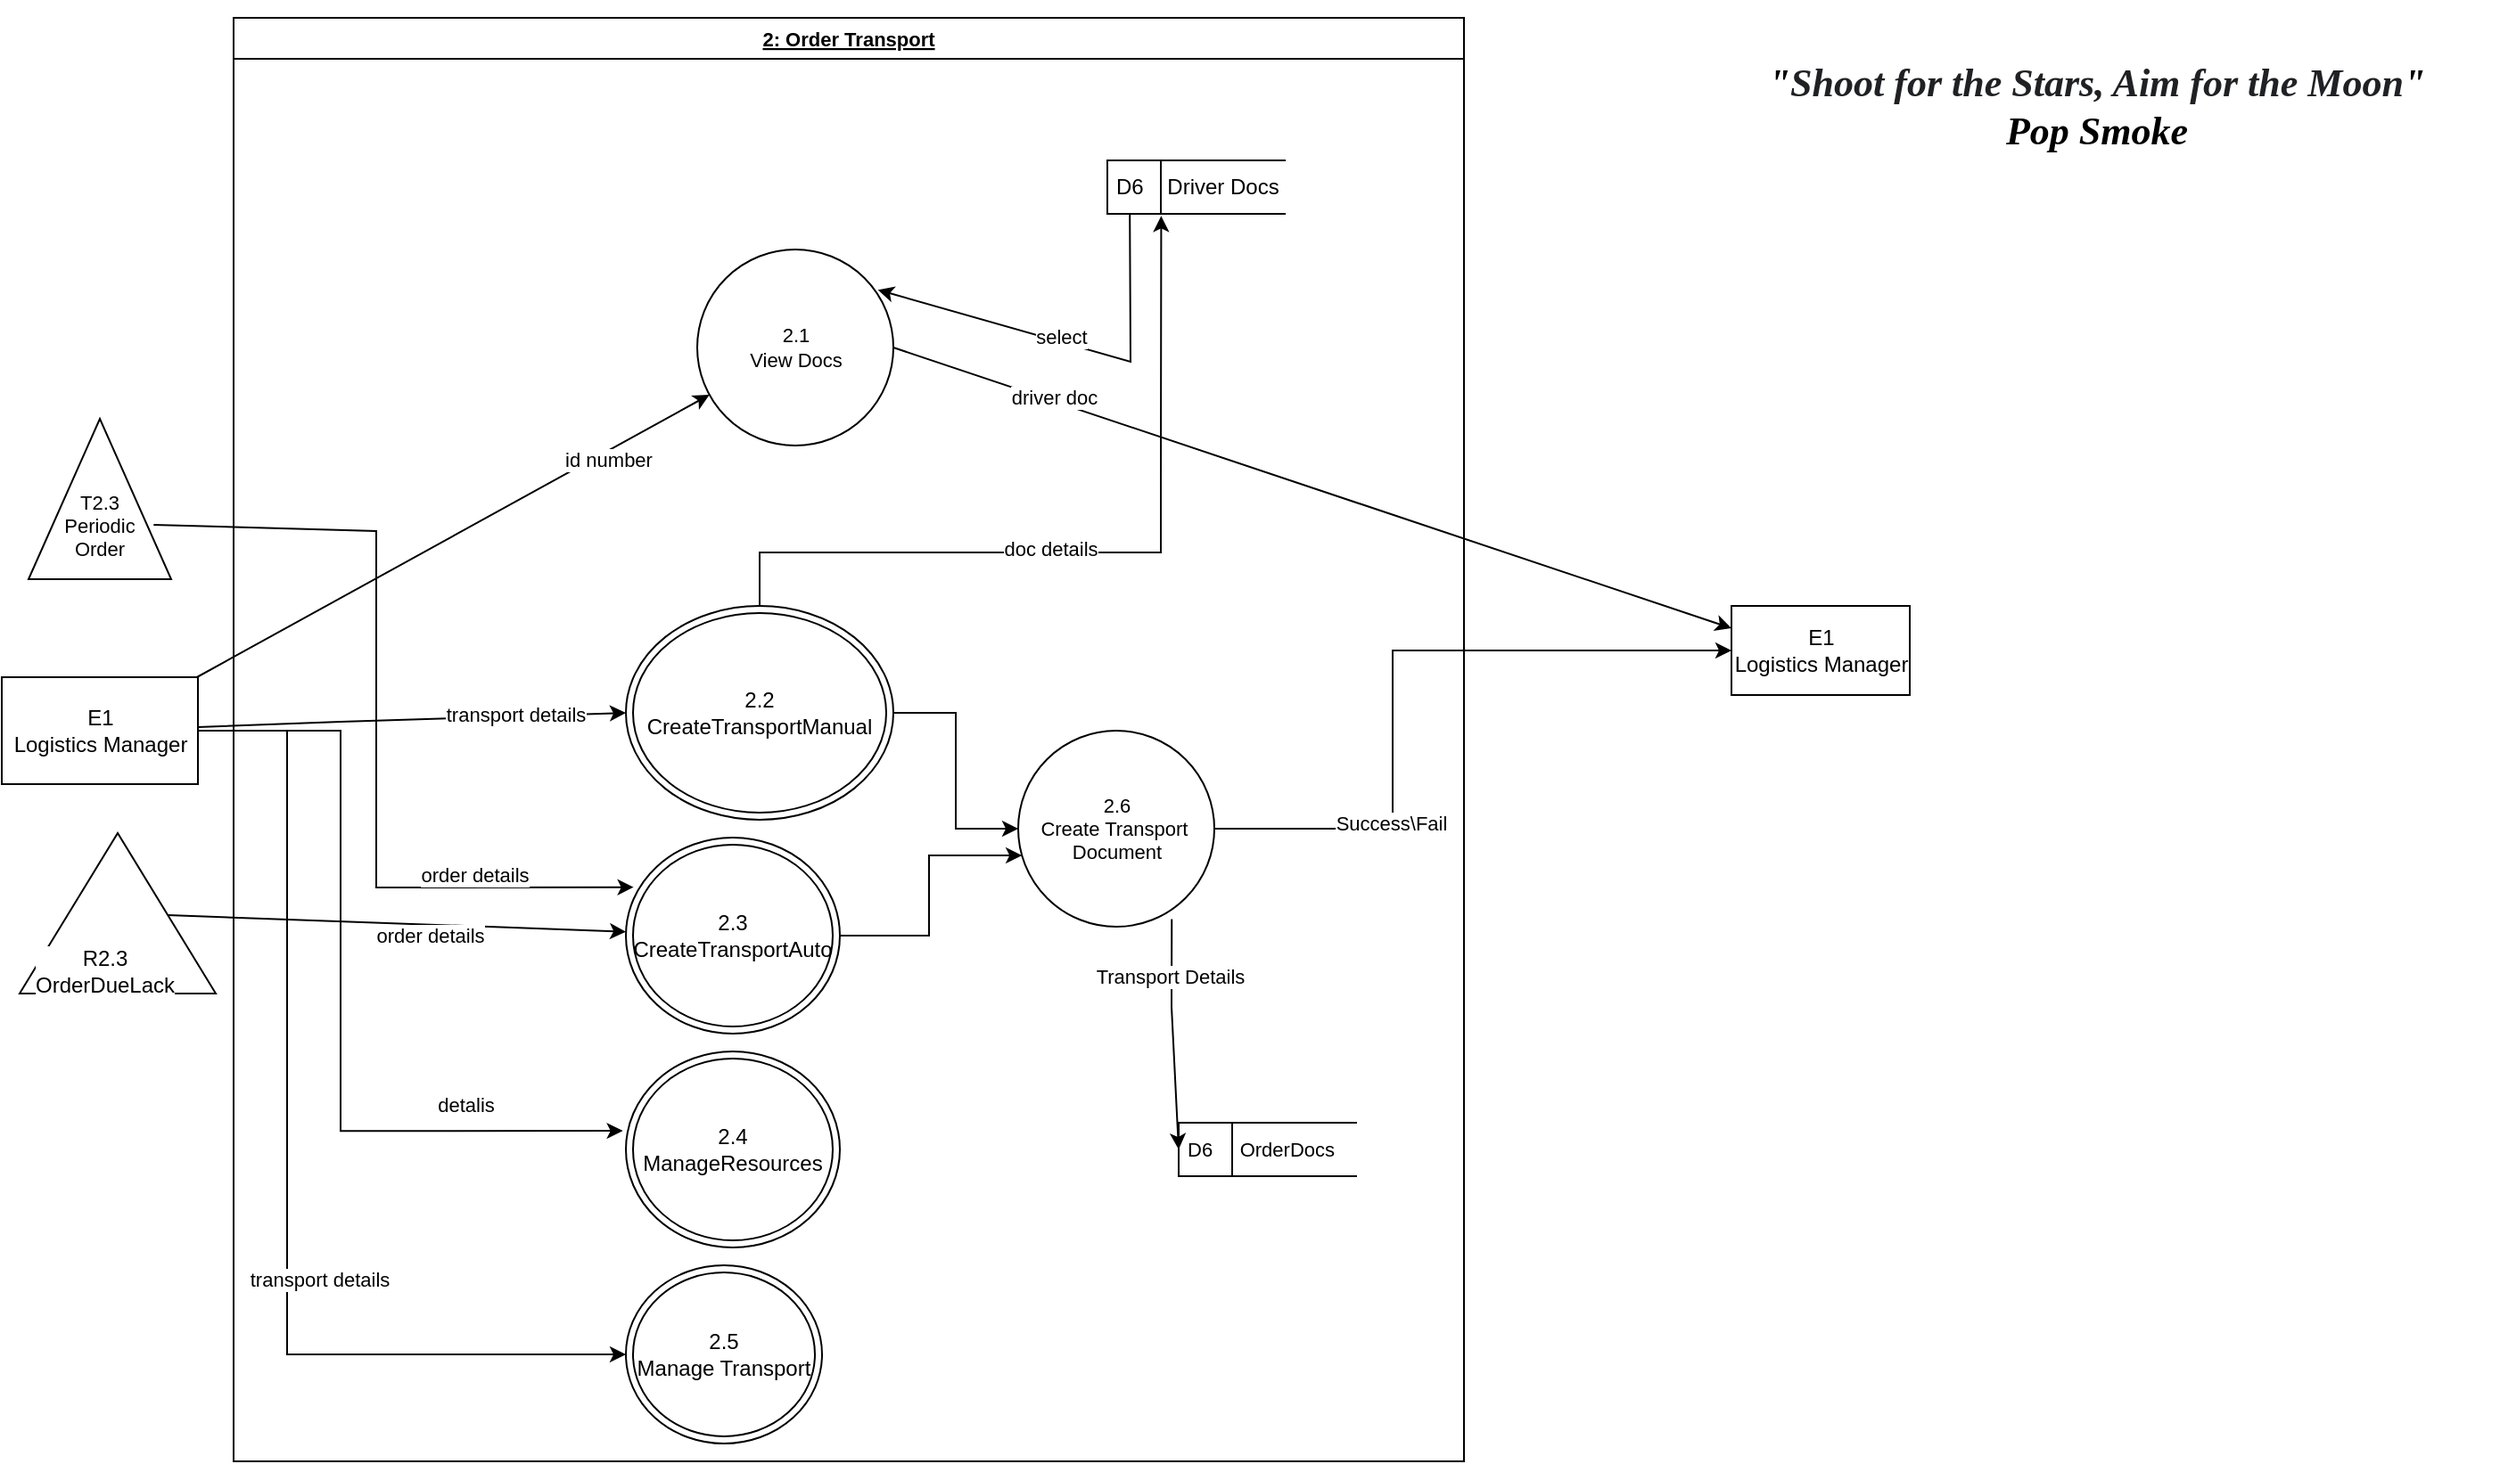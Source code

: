 <mxfile version="18.0.6" type="device" pages="6"><diagram id="Jxlr93J3zZ9pkcgVazNj" name="2"><mxGraphModel dx="1483" dy="916" grid="1" gridSize="10" guides="1" tooltips="1" connect="1" arrows="1" fold="1" page="1" pageScale="1" pageWidth="1600" pageHeight="900" math="0" shadow="0"><root><mxCell id="0"/><mxCell id="1" parent="0"/><mxCell id="BLS_ls0fRoiDn0OYZSr5-6" value="" style="edgeStyle=orthogonalEdgeStyle;rounded=0;orthogonalLoop=1;jettySize=auto;html=1;entryX=-0.014;entryY=0.405;entryDx=0;entryDy=0;entryPerimeter=0;" parent="1" source="BLS_ls0fRoiDn0OYZSr5-1" target="BLS_ls0fRoiDn0OYZSr5-2" edge="1"><mxGeometry relative="1" as="geometry"><mxPoint x="285" y="470" as="targetPoint"/><Array as="points"><mxPoint x="230" y="460"/><mxPoint x="230" y="685"/></Array></mxGeometry></mxCell><mxCell id="Gh1Pzm1q67mZY_G7QcXK-7" value="detalis" style="edgeLabel;html=1;align=center;verticalAlign=middle;resizable=0;points=[];fontSize=11;" parent="BLS_ls0fRoiDn0OYZSr5-6" connectable="0" vertex="1"><mxGeometry x="-0.198" y="1" relative="1" as="geometry"><mxPoint x="69" y="104" as="offset"/></mxGeometry></mxCell><mxCell id="Gh1Pzm1q67mZY_G7QcXK-32" style="edgeStyle=orthogonalEdgeStyle;rounded=0;orthogonalLoop=1;jettySize=auto;html=1;entryX=0;entryY=0.5;entryDx=0;entryDy=0;fontSize=10;" parent="1" source="BLS_ls0fRoiDn0OYZSr5-1" target="Gh1Pzm1q67mZY_G7QcXK-31" edge="1"><mxGeometry relative="1" as="geometry"><Array as="points"><mxPoint x="200" y="460"/><mxPoint x="200" y="810"/></Array></mxGeometry></mxCell><mxCell id="BLS_ls0fRoiDn0OYZSr5-1" value="E1&lt;br&gt;Logistics Manager" style="html=1;" parent="1" vertex="1"><mxGeometry x="40" y="430" width="110" height="60" as="geometry"/></mxCell><mxCell id="BLS_ls0fRoiDn0OYZSr5-16" value="" style="endArrow=classic;html=1;rounded=0;entryX=0;entryY=0.5;entryDx=0;entryDy=0;" parent="1" source="BLS_ls0fRoiDn0OYZSr5-1" target="BLS_ls0fRoiDn0OYZSr5-3" edge="1"><mxGeometry width="50" height="50" relative="1" as="geometry"><mxPoint x="240" y="440" as="sourcePoint"/><mxPoint x="380" y="440" as="targetPoint"/><Array as="points"><mxPoint x="230" y="455"/></Array></mxGeometry></mxCell><mxCell id="BLS_ls0fRoiDn0OYZSr5-20" value="transport details" style="edgeLabel;html=1;align=center;verticalAlign=middle;resizable=0;points=[];" parent="BLS_ls0fRoiDn0OYZSr5-16" connectable="0" vertex="1"><mxGeometry x="0.292" y="2" relative="1" as="geometry"><mxPoint x="23" as="offset"/></mxGeometry></mxCell><mxCell id="BLS_ls0fRoiDn0OYZSr5-17" value="D6&amp;nbsp; &amp;nbsp; Driver Docs" style="html=1;dashed=0;whitespace=wrap;shape=mxgraph.dfd.dataStoreID;align=left;spacingLeft=3;points=[[0,0],[0.5,0],[1,0],[0,0.5],[1,0.5],[0,1],[0.5,1],[1,1]];" parent="1" vertex="1"><mxGeometry x="660" y="140" width="100" height="30" as="geometry"/></mxCell><mxCell id="BLS_ls0fRoiDn0OYZSr5-21" value="" style="endArrow=classic;html=1;rounded=0;" parent="1" source="BLS_ls0fRoiDn0OYZSr5-1" target="Gh1Pzm1q67mZY_G7QcXK-30" edge="1"><mxGeometry width="50" height="50" relative="1" as="geometry"><mxPoint x="90" y="460" as="sourcePoint"/><mxPoint x="390.0" y="285" as="targetPoint"/><Array as="points"/></mxGeometry></mxCell><mxCell id="Gh1Pzm1q67mZY_G7QcXK-3" value="id number" style="edgeLabel;html=1;align=center;verticalAlign=middle;resizable=0;points=[];fontSize=11;" parent="BLS_ls0fRoiDn0OYZSr5-21" connectable="0" vertex="1"><mxGeometry x="0.588" y="-4" relative="1" as="geometry"><mxPoint as="offset"/></mxGeometry></mxCell><mxCell id="BLS_ls0fRoiDn0OYZSr5-23" value="E1&lt;br&gt;Logistics Manager" style="html=1;dashed=0;whitespace=wrap;" parent="1" vertex="1"><mxGeometry x="1010" y="390" width="100" height="50" as="geometry"/></mxCell><mxCell id="BLS_ls0fRoiDn0OYZSr5-27" value="" style="endArrow=classic;html=1;rounded=0;fontFamily=Comic Sans MS;fontSize=24;entryX=0;entryY=0.25;entryDx=0;entryDy=0;exitX=1;exitY=0.5;exitDx=0;exitDy=0;" parent="1" source="Gh1Pzm1q67mZY_G7QcXK-30" target="BLS_ls0fRoiDn0OYZSr5-23" edge="1"><mxGeometry width="50" height="50" relative="1" as="geometry"><mxPoint x="510" y="285" as="sourcePoint"/><mxPoint x="690" y="280" as="targetPoint"/><Array as="points"/></mxGeometry></mxCell><mxCell id="Gh1Pzm1q67mZY_G7QcXK-4" value="driver doc" style="edgeLabel;html=1;align=center;verticalAlign=middle;resizable=0;points=[];fontSize=11;" parent="BLS_ls0fRoiDn0OYZSr5-27" connectable="0" vertex="1"><mxGeometry x="-0.622" y="2" relative="1" as="geometry"><mxPoint as="offset"/></mxGeometry></mxCell><mxCell id="BLS_ls0fRoiDn0OYZSr5-86" value="" style="triangle;whiteSpace=wrap;html=1;fontFamily=Helvetica;fontSize=11;rotation=-90;" parent="1" vertex="1"><mxGeometry x="50" y="290" width="90" height="80" as="geometry"/></mxCell><mxCell id="BLS_ls0fRoiDn0OYZSr5-87" value="T2.3&lt;br&gt;Periodic&lt;br&gt;Order" style="text;html=1;strokeColor=none;fillColor=none;align=center;verticalAlign=middle;whiteSpace=wrap;rounded=0;fontFamily=Helvetica;fontSize=11;" parent="1" vertex="1"><mxGeometry x="65" y="330" width="60" height="30" as="geometry"/></mxCell><mxCell id="BLS_ls0fRoiDn0OYZSr5-88" value="" style="endArrow=classic;html=1;rounded=0;fontFamily=Helvetica;fontSize=11;entryX=0.036;entryY=0.253;entryDx=0;entryDy=0;exitX=0.339;exitY=0.877;exitDx=0;exitDy=0;exitPerimeter=0;entryPerimeter=0;" parent="1" source="BLS_ls0fRoiDn0OYZSr5-86" target="kUpLKtkJioAvog4dlTpP-1" edge="1"><mxGeometry width="50" height="50" relative="1" as="geometry"><mxPoint x="190" y="540" as="sourcePoint"/><mxPoint x="240" y="490" as="targetPoint"/><Array as="points"><mxPoint x="250" y="348"/><mxPoint x="250" y="416"/><mxPoint x="250" y="548"/></Array></mxGeometry></mxCell><mxCell id="4uyjFs1c8jkBrrM8o64O-11" value="order details" style="edgeLabel;html=1;align=center;verticalAlign=middle;resizable=0;points=[];" parent="BLS_ls0fRoiDn0OYZSr5-88" vertex="1" connectable="0"><mxGeometry x="0.619" y="7" relative="1" as="geometry"><mxPoint as="offset"/></mxGeometry></mxCell><mxCell id="BLS_ls0fRoiDn0OYZSr5-90" value="&lt;font face=&quot;Comic Sans MS&quot; style=&quot;font-size: 22px;&quot;&gt;&lt;b&gt;&lt;i&gt;&quot;&lt;span style=&quot;color: rgb(32, 33, 36); text-align: right; background-color: rgb(255, 255, 255);&quot;&gt;Shoot for the Stars, Aim for the Moon&lt;/span&gt;&quot;&lt;/i&gt;&lt;/b&gt;&lt;br&gt;&lt;b&gt;&lt;i&gt;Pop Smoke&lt;/i&gt;&lt;/b&gt;&lt;br&gt;&lt;/font&gt;" style="text;html=1;strokeColor=none;fillColor=none;align=center;verticalAlign=middle;whiteSpace=wrap;rounded=0;fontFamily=Helvetica;fontSize=11;" parent="1" vertex="1"><mxGeometry x="990" y="50" width="450" height="120" as="geometry"/></mxCell><mxCell id="BLS_ls0fRoiDn0OYZSr5-151" value="" style="endArrow=classic;html=1;rounded=0;fontFamily=Helvetica;fontSize=11;entryX=0.302;entryY=1.039;entryDx=0;entryDy=0;entryPerimeter=0;exitX=0.5;exitY=0;exitDx=0;exitDy=0;" parent="1" source="BLS_ls0fRoiDn0OYZSr5-3" target="BLS_ls0fRoiDn0OYZSr5-17" edge="1"><mxGeometry width="50" height="50" relative="1" as="geometry"><mxPoint x="560" y="330" as="sourcePoint"/><mxPoint x="610" y="280" as="targetPoint"/><Array as="points"><mxPoint x="465" y="360"/><mxPoint x="690" y="360"/><mxPoint x="690" y="320"/></Array></mxGeometry></mxCell><mxCell id="Gh1Pzm1q67mZY_G7QcXK-6" value="doc details" style="edgeLabel;html=1;align=center;verticalAlign=middle;resizable=0;points=[];fontSize=11;" parent="BLS_ls0fRoiDn0OYZSr5-151" connectable="0" vertex="1"><mxGeometry x="-0.128" y="2" relative="1" as="geometry"><mxPoint x="-1" as="offset"/></mxGeometry></mxCell><mxCell id="BLS_ls0fRoiDn0OYZSr5-153" value="" style="endArrow=classic;html=1;rounded=0;fontFamily=Helvetica;fontSize=11;entryX=0.921;entryY=0.206;entryDx=0;entryDy=0;exitX=0.126;exitY=1.016;exitDx=0;exitDy=0;exitPerimeter=0;entryPerimeter=0;" parent="1" source="BLS_ls0fRoiDn0OYZSr5-17" target="Gh1Pzm1q67mZY_G7QcXK-30" edge="1"><mxGeometry width="50" height="50" relative="1" as="geometry"><mxPoint x="700" y="350" as="sourcePoint"/><mxPoint x="501.36" y="252.55" as="targetPoint"/><Array as="points"><mxPoint x="673" y="253"/></Array></mxGeometry></mxCell><mxCell id="WF9sR8rxOCPG86oaRuqb-3" value="select" style="edgeLabel;html=1;align=center;verticalAlign=middle;resizable=0;points=[];" parent="BLS_ls0fRoiDn0OYZSr5-153" connectable="0" vertex="1"><mxGeometry x="0.077" y="-3" relative="1" as="geometry"><mxPoint as="offset"/></mxGeometry></mxCell><mxCell id="Gh1Pzm1q67mZY_G7QcXK-73" value="2: Order Transport" style="swimlane;fontSize=11;fontStyle=5" parent="1" vertex="1"><mxGeometry x="170" y="60" width="690" height="810" as="geometry"/></mxCell><mxCell id="BLS_ls0fRoiDn0OYZSr5-2" value="2.4&lt;br&gt;ManageResources" style="ellipse;shape=doubleEllipse;whiteSpace=wrap;html=1;" parent="Gh1Pzm1q67mZY_G7QcXK-73" vertex="1"><mxGeometry x="220" y="580" width="120" height="110" as="geometry"/></mxCell><mxCell id="Gh1Pzm1q67mZY_G7QcXK-31" value="2.5&lt;br&gt;Manage Transport" style="ellipse;shape=doubleEllipse;whiteSpace=wrap;html=1;" parent="Gh1Pzm1q67mZY_G7QcXK-73" vertex="1"><mxGeometry x="220" y="700" width="110" height="100" as="geometry"/></mxCell><mxCell id="pTd6Fc0yDHGVRi980ZKu-7" value="" style="edgeStyle=orthogonalEdgeStyle;rounded=0;orthogonalLoop=1;jettySize=auto;html=1;" parent="Gh1Pzm1q67mZY_G7QcXK-73" source="kUpLKtkJioAvog4dlTpP-1" target="pTd6Fc0yDHGVRi980ZKu-1" edge="1"><mxGeometry relative="1" as="geometry"><Array as="points"><mxPoint x="390" y="515"/><mxPoint x="390" y="470"/></Array></mxGeometry></mxCell><mxCell id="kUpLKtkJioAvog4dlTpP-1" value="2.3&lt;br&gt;CreateTransportAuto" style="ellipse;shape=doubleEllipse;whiteSpace=wrap;html=1;" parent="Gh1Pzm1q67mZY_G7QcXK-73" vertex="1"><mxGeometry x="220" y="460" width="120" height="110" as="geometry"/></mxCell><mxCell id="pTd6Fc0yDHGVRi980ZKu-6" value="" style="edgeStyle=orthogonalEdgeStyle;rounded=0;orthogonalLoop=1;jettySize=auto;html=1;" parent="Gh1Pzm1q67mZY_G7QcXK-73" source="BLS_ls0fRoiDn0OYZSr5-3" target="pTd6Fc0yDHGVRi980ZKu-1" edge="1"><mxGeometry relative="1" as="geometry"/></mxCell><mxCell id="BLS_ls0fRoiDn0OYZSr5-3" value="2.2&lt;br&gt;CreateTransportManual" style="ellipse;shape=doubleEllipse;whiteSpace=wrap;html=1;" parent="Gh1Pzm1q67mZY_G7QcXK-73" vertex="1"><mxGeometry x="220" y="330" width="150" height="120" as="geometry"/></mxCell><mxCell id="pTd6Fc0yDHGVRi980ZKu-1" value="2.6&lt;br&gt;Create Transport&amp;nbsp;&lt;br&gt;Document" style="shape=ellipse;html=1;dashed=0;whitespace=wrap;aspect=fixed;perimeter=ellipsePerimeter;fontFamily=Helvetica;fontSize=11;" parent="Gh1Pzm1q67mZY_G7QcXK-73" vertex="1"><mxGeometry x="440" y="400" width="110" height="110" as="geometry"/></mxCell><mxCell id="pTd6Fc0yDHGVRi980ZKu-2" value="D6&amp;nbsp; &amp;nbsp; &amp;nbsp;OrderDocs" style="html=1;dashed=0;whitespace=wrap;shape=mxgraph.dfd.dataStoreID;align=left;spacingLeft=3;points=[[0,0],[0.5,0],[1,0],[0,0.5],[1,0.5],[0,1],[0.5,1],[1,1]];fontFamily=Helvetica;fontSize=11;" parent="Gh1Pzm1q67mZY_G7QcXK-73" vertex="1"><mxGeometry x="530" y="620" width="100" height="30" as="geometry"/></mxCell><mxCell id="pTd6Fc0yDHGVRi980ZKu-3" value="" style="endArrow=classic;html=1;rounded=0;fontFamily=Helvetica;fontSize=11;entryX=0;entryY=0.5;entryDx=0;entryDy=0;exitX=0.783;exitY=0.961;exitDx=0;exitDy=0;exitPerimeter=0;" parent="Gh1Pzm1q67mZY_G7QcXK-73" source="pTd6Fc0yDHGVRi980ZKu-1" target="pTd6Fc0yDHGVRi980ZKu-2" edge="1"><mxGeometry width="50" height="50" relative="1" as="geometry"><mxPoint x="540" y="540" as="sourcePoint"/><mxPoint x="590" y="490" as="targetPoint"/><Array as="points"><mxPoint x="526" y="555"/></Array></mxGeometry></mxCell><mxCell id="pTd6Fc0yDHGVRi980ZKu-4" value="Transport Details" style="edgeLabel;html=1;align=center;verticalAlign=middle;resizable=0;points=[];fontSize=11;fontFamily=Helvetica;" parent="pTd6Fc0yDHGVRi980ZKu-3" connectable="0" vertex="1"><mxGeometry x="-0.505" y="-1" relative="1" as="geometry"><mxPoint as="offset"/></mxGeometry></mxCell><mxCell id="Gh1Pzm1q67mZY_G7QcXK-30" value="2.1&lt;br&gt;View Docs" style="shape=ellipse;html=1;dashed=0;whitespace=wrap;aspect=fixed;perimeter=ellipsePerimeter;fontFamily=Helvetica;fontSize=11;" parent="Gh1Pzm1q67mZY_G7QcXK-73" vertex="1"><mxGeometry x="260" y="130" width="110" height="110" as="geometry"/></mxCell><mxCell id="a7jwjct-wLzqrumCyQBA-4" value="transport details" style="edgeLabel;html=1;align=center;verticalAlign=middle;resizable=0;points=[];fontSize=11;fontFamily=Helvetica;" parent="Gh1Pzm1q67mZY_G7QcXK-73" connectable="0" vertex="1"><mxGeometry x="-20" y="700.004" as="geometry"><mxPoint x="68" y="8" as="offset"/></mxGeometry></mxCell><mxCell id="a7jwjct-wLzqrumCyQBA-1" value="" style="triangle;whiteSpace=wrap;html=1;fontFamily=Helvetica;fontSize=11;rotation=-90;" parent="1" vertex="1"><mxGeometry x="60" y="507.5" width="90" height="110" as="geometry"/></mxCell><mxCell id="pTd6Fc0yDHGVRi980ZKu-8" style="edgeStyle=orthogonalEdgeStyle;rounded=0;orthogonalLoop=1;jettySize=auto;html=1;entryX=0;entryY=0.5;entryDx=0;entryDy=0;" parent="1" source="pTd6Fc0yDHGVRi980ZKu-1" target="BLS_ls0fRoiDn0OYZSr5-23" edge="1"><mxGeometry relative="1" as="geometry"><Array as="points"><mxPoint x="820" y="515"/><mxPoint x="820" y="415"/></Array></mxGeometry></mxCell><mxCell id="pTd6Fc0yDHGVRi980ZKu-9" value="Success\Fail" style="edgeLabel;html=1;align=center;verticalAlign=middle;resizable=0;points=[];" parent="pTd6Fc0yDHGVRi980ZKu-8" connectable="0" vertex="1"><mxGeometry x="-0.47" y="1" relative="1" as="geometry"><mxPoint as="offset"/></mxGeometry></mxCell><mxCell id="WF9sR8rxOCPG86oaRuqb-2" value="R2.3&lt;br&gt;OrderDueLack" style="text;html=1;strokeColor=none;fillColor=none;align=center;verticalAlign=middle;whiteSpace=wrap;rounded=0;labelBackgroundColor=#FFFFFF;" parent="1" vertex="1"><mxGeometry x="58.75" y="577.5" width="77.5" height="35" as="geometry"/></mxCell><mxCell id="4uyjFs1c8jkBrrM8o64O-9" value="" style="endArrow=classic;html=1;rounded=0;" parent="1" source="a7jwjct-wLzqrumCyQBA-1" target="kUpLKtkJioAvog4dlTpP-1" edge="1"><mxGeometry width="50" height="50" relative="1" as="geometry"><mxPoint x="460" y="620" as="sourcePoint"/><mxPoint x="510" y="570" as="targetPoint"/></mxGeometry></mxCell><mxCell id="4uyjFs1c8jkBrrM8o64O-10" value="order details" style="edgeLabel;html=1;align=center;verticalAlign=middle;resizable=0;points=[];" parent="4uyjFs1c8jkBrrM8o64O-9" vertex="1" connectable="0"><mxGeometry x="-0.023" y="-7" relative="1" as="geometry"><mxPoint x="21" as="offset"/></mxGeometry></mxCell></root></mxGraphModel></diagram><diagram id="aZY6_Eh2Lz1RCoB2CMxE" name="2.2"><mxGraphModel dx="3083" dy="-884" grid="1" gridSize="10" guides="1" tooltips="1" connect="1" arrows="1" fold="1" page="1" pageScale="1" pageWidth="1600" pageHeight="900" math="0" shadow="0"><root><mxCell id="0"/><mxCell id="1" parent="0"/><mxCell id="2oaHi1O8IU1fvYEuE3BE-57" style="edgeStyle=orthogonalEdgeStyle;rounded=0;orthogonalLoop=1;jettySize=auto;html=1;entryX=0;entryY=0.5;entryDx=0;entryDy=0;exitX=1;exitY=0.5;exitDx=0;exitDy=0;" parent="1" source="hmXhRKP4eEHrWyJVXWpn-3" target="2oaHi1O8IU1fvYEuE3BE-59" edge="1"><mxGeometry relative="1" as="geometry"><mxPoint x="-170.53" y="2360" as="sourcePoint"/><mxPoint x="127.64" y="2360" as="targetPoint"/><Array as="points"><mxPoint x="100" y="2360"/><mxPoint x="100" y="2205"/></Array></mxGeometry></mxCell><mxCell id="2oaHi1O8IU1fvYEuE3BE-9" value="2.2.2&lt;br&gt;Choose Destination" style="shape=ellipse;html=1;dashed=0;whitespace=wrap;aspect=fixed;perimeter=ellipsePerimeter;fontFamily=Helvetica;fontSize=11;fillColor=#e1d5e7;strokeColor=#9673a6;" parent="1" vertex="1"><mxGeometry x="127.64" y="3310" width="110" height="110" as="geometry"/></mxCell><mxCell id="2oaHi1O8IU1fvYEuE3BE-11" value="D4&amp;nbsp; &amp;nbsp; Stores" style="html=1;dashed=0;whitespace=wrap;shape=mxgraph.dfd.dataStoreID;align=left;spacingLeft=3;points=[[0,0],[0.5,0],[1,0],[0,0.5],[1,0.5],[0,1],[0.5,1],[1,1]];fontFamily=Helvetica;fontSize=11;fillColor=#e1d5e7;strokeColor=#9673a6;" parent="1" vertex="1"><mxGeometry x="394.07" y="3240" width="100" height="30" as="geometry"/></mxCell><mxCell id="2oaHi1O8IU1fvYEuE3BE-12" value="" style="endArrow=classic;html=1;rounded=0;fontFamily=Helvetica;fontSize=11;entryX=0.977;entryY=0.73;entryDx=0;entryDy=0;entryPerimeter=0;exitX=0.694;exitY=1.011;exitDx=0;exitDy=0;exitPerimeter=0;" parent="1" source="2oaHi1O8IU1fvYEuE3BE-11" target="2oaHi1O8IU1fvYEuE3BE-9" edge="1"><mxGeometry width="50" height="50" relative="1" as="geometry"><mxPoint x="549.07" y="3430" as="sourcePoint"/><mxPoint x="599.07" y="3380" as="targetPoint"/><Array as="points"><mxPoint x="463.07" y="3350"/></Array></mxGeometry></mxCell><mxCell id="2oaHi1O8IU1fvYEuE3BE-59" value="2.2.1&lt;br&gt;Choose Truck" style="shape=ellipse;html=1;dashed=0;whitespace=wrap;aspect=fixed;perimeter=ellipsePerimeter;fontFamily=Helvetica;fontSize=11;" parent="1" vertex="1"><mxGeometry x="388.57" y="2150" width="110" height="110" as="geometry"/></mxCell><mxCell id="2oaHi1O8IU1fvYEuE3BE-60" value="2.2.2&lt;br&gt;Choose Driver" style="shape=ellipse;html=1;dashed=0;whitespace=wrap;aspect=fixed;perimeter=ellipsePerimeter;fontFamily=Helvetica;fontSize=11;" parent="1" vertex="1"><mxGeometry x="388.57" y="2300" width="110" height="110" as="geometry"/></mxCell><mxCell id="2oaHi1O8IU1fvYEuE3BE-61" value="D5&amp;nbsp; &amp;nbsp; Trucks" style="html=1;dashed=0;whitespace=wrap;shape=mxgraph.dfd.dataStoreID;align=left;spacingLeft=3;points=[[0,0],[0.5,0],[1,0],[0,0.5],[1,0.5],[0,1],[0.5,1],[1,1]];fontFamily=Helvetica;fontSize=11;" parent="1" vertex="1"><mxGeometry x="593.57" y="2120" width="100" height="30" as="geometry"/></mxCell><mxCell id="2oaHi1O8IU1fvYEuE3BE-62" value="D6&amp;nbsp;&lt;span style=&quot;white-space: pre;&quot;&gt;&#9;&lt;/span&gt;&amp;nbsp;Drivers" style="html=1;dashed=0;whitespace=wrap;shape=mxgraph.dfd.dataStoreID;align=left;spacingLeft=3;points=[[0,0],[0.5,0],[1,0],[0,0.5],[1,0.5],[0,1],[0.5,1],[1,1]];fontFamily=Helvetica;fontSize=11;" parent="1" vertex="1"><mxGeometry x="593.57" y="2280" width="100" height="30" as="geometry"/></mxCell><mxCell id="2oaHi1O8IU1fvYEuE3BE-63" value="" style="endArrow=classic;html=1;rounded=0;fontFamily=Helvetica;fontSize=11;entryX=1;entryY=0.5;entryDx=0;entryDy=0;exitX=0.5;exitY=1;exitDx=0;exitDy=0;" parent="1" source="2oaHi1O8IU1fvYEuE3BE-61" target="2oaHi1O8IU1fvYEuE3BE-59" edge="1"><mxGeometry width="50" height="50" relative="1" as="geometry"><mxPoint x="748.57" y="2000" as="sourcePoint"/><mxPoint x="798.57" y="1950" as="targetPoint"/><Array as="points"><mxPoint x="643.57" y="2205"/></Array></mxGeometry></mxCell><mxCell id="2oaHi1O8IU1fvYEuE3BE-67" value="Truck" style="edgeLabel;html=1;align=center;verticalAlign=middle;resizable=0;points=[];" parent="2oaHi1O8IU1fvYEuE3BE-63" connectable="0" vertex="1"><mxGeometry x="0.117" y="2" relative="1" as="geometry"><mxPoint as="offset"/></mxGeometry></mxCell><mxCell id="2oaHi1O8IU1fvYEuE3BE-64" value="" style="endArrow=classic;html=1;rounded=0;fontFamily=Helvetica;fontSize=11;exitX=0.351;exitY=1.035;exitDx=0;exitDy=0;exitPerimeter=0;" parent="1" source="2oaHi1O8IU1fvYEuE3BE-62" edge="1"><mxGeometry width="50" height="50" relative="1" as="geometry"><mxPoint x="538.57" y="2240" as="sourcePoint"/><mxPoint x="495.93" y="2370" as="targetPoint"/><Array as="points"><mxPoint x="628.57" y="2370"/></Array></mxGeometry></mxCell><mxCell id="2oaHi1O8IU1fvYEuE3BE-68" value="Driver" style="edgeLabel;html=1;align=center;verticalAlign=middle;resizable=0;points=[];" parent="2oaHi1O8IU1fvYEuE3BE-64" connectable="0" vertex="1"><mxGeometry x="0.182" relative="1" as="geometry"><mxPoint as="offset"/></mxGeometry></mxCell><mxCell id="hmXhRKP4eEHrWyJVXWpn-2" value="2.2: CreateTransportMaunal" style="swimlane;labelBackgroundColor=#FFFFFF;fillColor=#FFFFFF;fontStyle=4" parent="1" vertex="1"><mxGeometry x="10" y="2060" width="800" height="770" as="geometry"/></mxCell><mxCell id="5-WYf6wg_DrLHShjCE4z-13" style="edgeStyle=orthogonalEdgeStyle;rounded=0;orthogonalLoop=1;jettySize=auto;html=1;entryX=0;entryY=0.5;entryDx=0;entryDy=0;" parent="hmXhRKP4eEHrWyJVXWpn-2" source="5-WYf6wg_DrLHShjCE4z-2" target="5-WYf6wg_DrLHShjCE4z-4" edge="1"><mxGeometry relative="1" as="geometry"/></mxCell><mxCell id="5-WYf6wg_DrLHShjCE4z-14" style="edgeStyle=orthogonalEdgeStyle;rounded=0;orthogonalLoop=1;jettySize=auto;html=1;entryX=0;entryY=0.5;entryDx=0;entryDy=0;" parent="hmXhRKP4eEHrWyJVXWpn-2" source="5-WYf6wg_DrLHShjCE4z-2" target="5-WYf6wg_DrLHShjCE4z-9" edge="1"><mxGeometry relative="1" as="geometry"><Array as="points"><mxPoint x="304" y="460"/><mxPoint x="304" y="605"/></Array></mxGeometry></mxCell><mxCell id="5-WYf6wg_DrLHShjCE4z-15" value="ShippingArea" style="edgeLabel;html=1;align=center;verticalAlign=middle;resizable=0;points=[];" parent="5-WYf6wg_DrLHShjCE4z-14" connectable="0" vertex="1"><mxGeometry x="-0.805" relative="1" as="geometry"><mxPoint x="5" as="offset"/></mxGeometry></mxCell><mxCell id="5-WYf6wg_DrLHShjCE4z-2" value="2.2.3&lt;br&gt;CreateOrderList" style="shape=ellipse;html=1;dashed=0;whitespace=wrap;aspect=fixed;perimeter=ellipsePerimeter;labelBackgroundColor=#FFFFFF;fillColor=#FFFFFF;" parent="hmXhRKP4eEHrWyJVXWpn-2" vertex="1"><mxGeometry x="117.64" y="410" width="100" height="100" as="geometry"/></mxCell><mxCell id="5-WYf6wg_DrLHShjCE4z-4" value="2.2.4&lt;br&gt;ChooseStoreroducts" style="shape=ellipse;html=1;dashed=0;whitespace=wrap;perimeter=ellipsePerimeter;labelBackgroundColor=#FFFFFF;fillColor=none;" parent="hmXhRKP4eEHrWyJVXWpn-2" vertex="1"><mxGeometry x="373.57" y="390" width="110" height="100" as="geometry"/></mxCell><mxCell id="5-WYf6wg_DrLHShjCE4z-5" style="edgeStyle=orthogonalEdgeStyle;rounded=0;orthogonalLoop=1;jettySize=auto;html=1;" parent="hmXhRKP4eEHrWyJVXWpn-2" source="5-WYf6wg_DrLHShjCE4z-7" target="5-WYf6wg_DrLHShjCE4z-4" edge="1"><mxGeometry relative="1" as="geometry"><Array as="points"><mxPoint x="534" y="395"/><mxPoint x="534" y="410"/></Array></mxGeometry></mxCell><mxCell id="5-WYf6wg_DrLHShjCE4z-6" value="Store" style="edgeLabel;html=1;align=center;verticalAlign=middle;resizable=0;points=[];" parent="5-WYf6wg_DrLHShjCE4z-5" connectable="0" vertex="1"><mxGeometry x="-0.385" relative="1" as="geometry"><mxPoint as="offset"/></mxGeometry></mxCell><mxCell id="5-WYf6wg_DrLHShjCE4z-7" value="D4&amp;nbsp; &amp;nbsp; Stores" style="html=1;dashed=0;whitespace=wrap;shape=mxgraph.dfd.dataStoreID;align=left;spacingLeft=3;points=[[0,0],[0.5,0],[1,0],[0,0.5],[1,0.5],[0,1],[0.5,1],[1,1]];labelBackgroundColor=#FFFFFF;fillColor=none;" parent="hmXhRKP4eEHrWyJVXWpn-2" vertex="1"><mxGeometry x="583.57" y="380" width="100" height="30" as="geometry"/></mxCell><mxCell id="5-WYf6wg_DrLHShjCE4z-3" style="edgeStyle=orthogonalEdgeStyle;rounded=0;orthogonalLoop=1;jettySize=auto;html=1;entryX=0.5;entryY=1;entryDx=0;entryDy=0;" parent="hmXhRKP4eEHrWyJVXWpn-2" source="5-WYf6wg_DrLHShjCE4z-4" target="5-WYf6wg_DrLHShjCE4z-7" edge="1"><mxGeometry relative="1" as="geometry"/></mxCell><mxCell id="5-WYf6wg_DrLHShjCE4z-11" style="edgeStyle=orthogonalEdgeStyle;rounded=0;orthogonalLoop=1;jettySize=auto;html=1;entryX=0.94;entryY=0.848;entryDx=0;entryDy=0;entryPerimeter=0;" parent="hmXhRKP4eEHrWyJVXWpn-2" source="5-WYf6wg_DrLHShjCE4z-12" target="5-WYf6wg_DrLHShjCE4z-4" edge="1"><mxGeometry relative="1" as="geometry"/></mxCell><mxCell id="5-WYf6wg_DrLHShjCE4z-12" value="D11&amp;nbsp; &amp;nbsp; Products" style="html=1;dashed=0;whitespace=wrap;shape=mxgraph.dfd.dataStoreID;align=left;spacingLeft=3;points=[[0,0],[0.5,0],[1,0],[0,0.5],[1,0.5],[0,1],[0.5,1],[1,1]];labelBackgroundColor=#FFFFFF;fillColor=none;" parent="hmXhRKP4eEHrWyJVXWpn-2" vertex="1"><mxGeometry x="573.57" y="490" width="100" height="30" as="geometry"/></mxCell><mxCell id="5-WYf6wg_DrLHShjCE4z-9" value="2.2.5&lt;br&gt;ChooseSupplier" style="shape=ellipse;html=1;dashed=0;whitespace=wrap;aspect=fixed;perimeter=ellipsePerimeter;labelBackgroundColor=#FFFFFF;fillColor=none;" parent="hmXhRKP4eEHrWyJVXWpn-2" vertex="1"><mxGeometry x="390" y="560" width="90" height="90" as="geometry"/></mxCell><mxCell id="5-WYf6wg_DrLHShjCE4z-10" value="D12&amp;nbsp; &amp;nbsp; Suppliers" style="html=1;dashed=0;whitespace=wrap;shape=mxgraph.dfd.dataStoreID;align=left;spacingLeft=3;points=[[0,0],[0.5,0],[1,0],[0,0.5],[1,0.5],[0,1],[0.5,1],[1,1]];labelBackgroundColor=#FFFFFF;fillColor=none;" parent="hmXhRKP4eEHrWyJVXWpn-2" vertex="1"><mxGeometry x="590" y="590" width="100" height="30" as="geometry"/></mxCell><mxCell id="5-WYf6wg_DrLHShjCE4z-8" value="" style="edgeStyle=orthogonalEdgeStyle;rounded=0;orthogonalLoop=1;jettySize=auto;html=1;" parent="hmXhRKP4eEHrWyJVXWpn-2" source="5-WYf6wg_DrLHShjCE4z-9" target="5-WYf6wg_DrLHShjCE4z-10" edge="1"><mxGeometry relative="1" as="geometry"/></mxCell><mxCell id="hmXhRKP4eEHrWyJVXWpn-4" style="edgeStyle=orthogonalEdgeStyle;rounded=0;orthogonalLoop=1;jettySize=auto;html=1;" parent="1" source="hmXhRKP4eEHrWyJVXWpn-3" edge="1"><mxGeometry relative="1" as="geometry"><mxPoint x="389" y="2360" as="targetPoint"/><Array as="points"><mxPoint x="389" y="2360"/></Array></mxGeometry></mxCell><mxCell id="hmXhRKP4eEHrWyJVXWpn-5" style="edgeStyle=orthogonalEdgeStyle;rounded=0;orthogonalLoop=1;jettySize=auto;html=1;entryX=0.025;entryY=0.298;entryDx=0;entryDy=0;entryPerimeter=0;" parent="1" source="hmXhRKP4eEHrWyJVXWpn-3" target="5-WYf6wg_DrLHShjCE4z-2" edge="1"><mxGeometry relative="1" as="geometry"><mxPoint x="90" y="2500" as="targetPoint"/><Array as="points"><mxPoint x="60" y="2360"/><mxPoint x="60" y="2501"/><mxPoint x="119" y="2501"/><mxPoint x="119" y="2500"/></Array></mxGeometry></mxCell><mxCell id="hmXhRKP4eEHrWyJVXWpn-6" value="Date" style="edgeLabel;html=1;align=center;verticalAlign=middle;resizable=0;points=[];" parent="hmXhRKP4eEHrWyJVXWpn-5" connectable="0" vertex="1"><mxGeometry x="-0.312" y="-2" relative="1" as="geometry"><mxPoint x="-1" as="offset"/></mxGeometry></mxCell><mxCell id="hmXhRKP4eEHrWyJVXWpn-3" value="2.2" style="shape=ellipse;html=1;dashed=0;whitespace=wrap;aspect=fixed;perimeter=ellipsePerimeter;labelBackgroundColor=#FFFFFF;fillColor=#FFFFFF;" parent="1" vertex="1"><mxGeometry x="-50" y="2350" width="30" height="30" as="geometry"/></mxCell></root></mxGraphModel></diagram><diagram id="CBEeLuCA8o2ebDlokBtS" name="2.3"><mxGraphModel dx="1483" dy="-884" grid="1" gridSize="10" guides="1" tooltips="1" connect="1" arrows="1" fold="1" page="1" pageScale="1" pageWidth="1600" pageHeight="900" math="0" shadow="0"><root><mxCell id="0"/><mxCell id="1" parent="0"/><mxCell id="Jgmv-HCb72BMD5V7wNSk-9" style="edgeStyle=orthogonalEdgeStyle;rounded=0;orthogonalLoop=1;jettySize=auto;html=1;entryX=0;entryY=0.5;entryDx=0;entryDy=0;" parent="1" source="Jgmv-HCb72BMD5V7wNSk-15" target="Jgmv-HCb72BMD5V7wNSk-16" edge="1"><mxGeometry relative="1" as="geometry"><Array as="points"><mxPoint x="675" y="2080"/><mxPoint x="860" y="2080"/><mxPoint x="860" y="1995"/></Array></mxGeometry></mxCell><mxCell id="Jgmv-HCb72BMD5V7wNSk-10" value="orderID" style="edgeLabel;html=1;align=center;verticalAlign=middle;resizable=0;points=[];" parent="Jgmv-HCb72BMD5V7wNSk-9" connectable="0" vertex="1"><mxGeometry x="-0.239" y="2" relative="1" as="geometry"><mxPoint x="136" y="-123" as="offset"/></mxGeometry></mxCell><mxCell id="Jgmv-HCb72BMD5V7wNSk-11" style="edgeStyle=orthogonalEdgeStyle;rounded=0;orthogonalLoop=1;jettySize=auto;html=1;entryX=0.045;entryY=0.364;entryDx=0;entryDy=0;entryPerimeter=0;" parent="1" source="Jgmv-HCb72BMD5V7wNSk-15" target="Jgmv-HCb72BMD5V7wNSk-27" edge="1"><mxGeometry relative="1" as="geometry"><Array as="points"><mxPoint x="988" y="2220"/></Array></mxGeometry></mxCell><mxCell id="Jgmv-HCb72BMD5V7wNSk-12" value="OrderWeight, Date" style="edgeLabel;html=1;align=center;verticalAlign=middle;resizable=0;points=[];" parent="Jgmv-HCb72BMD5V7wNSk-11" connectable="0" vertex="1"><mxGeometry x="0.168" y="3" relative="1" as="geometry"><mxPoint x="60" as="offset"/></mxGeometry></mxCell><mxCell id="Jgmv-HCb72BMD5V7wNSk-15" value="2.3" style="shape=ellipse;html=1;dashed=0;whitespace=wrap;aspect=fixed;perimeter=ellipsePerimeter;fontFamily=Helvetica;fontSize=11;" parent="1" vertex="1"><mxGeometry x="190" y="2180" width="50" height="50" as="geometry"/></mxCell><mxCell id="Jgmv-HCb72BMD5V7wNSk-16" value="2.3.1&lt;br&gt;Get Order Details" style="shape=ellipse;html=1;dashed=0;whitespace=wrap;aspect=fixed;perimeter=ellipsePerimeter;fontFamily=Helvetica;fontSize=11;" parent="1" vertex="1"><mxGeometry x="985.53" y="1940" width="110" height="110" as="geometry"/></mxCell><mxCell id="Jgmv-HCb72BMD5V7wNSk-17" style="edgeStyle=orthogonalEdgeStyle;rounded=0;orthogonalLoop=1;jettySize=auto;html=1;entryX=0.955;entryY=0.455;entryDx=0;entryDy=0;entryPerimeter=0;fontSize=11;" parent="1" source="Jgmv-HCb72BMD5V7wNSk-19" target="Jgmv-HCb72BMD5V7wNSk-16" edge="1"><mxGeometry relative="1" as="geometry"><Array as="points"><mxPoint x="1160.53" y="1990"/><mxPoint x="1160.53" y="1990"/></Array></mxGeometry></mxCell><mxCell id="Jgmv-HCb72BMD5V7wNSk-18" value="Date, Supplier ID" style="edgeLabel;html=1;align=center;verticalAlign=middle;resizable=0;points=[];fontSize=10;" parent="Jgmv-HCb72BMD5V7wNSk-17" connectable="0" vertex="1"><mxGeometry x="-0.147" y="-2" relative="1" as="geometry"><mxPoint as="offset"/></mxGeometry></mxCell><mxCell id="Jgmv-HCb72BMD5V7wNSk-19" value="D2&amp;nbsp; &amp;nbsp; OrderFromSupplier&amp;nbsp;" style="html=1;dashed=0;whitespace=wrap;shape=mxgraph.dfd.dataStoreID;align=left;spacingLeft=3;points=[[0,0],[0.5,0],[1,0],[0,0.5],[1,0.5],[0,1],[0.5,1],[1,1]];fontFamily=Helvetica;fontSize=11;" parent="1" vertex="1"><mxGeometry x="1206.53" y="1960" width="130" height="30" as="geometry"/></mxCell><mxCell id="Jgmv-HCb72BMD5V7wNSk-20" style="edgeStyle=orthogonalEdgeStyle;rounded=0;orthogonalLoop=1;jettySize=auto;html=1;fontSize=11;" parent="1" source="Jgmv-HCb72BMD5V7wNSk-22" edge="1"><mxGeometry relative="1" as="geometry"><Array as="points"><mxPoint x="1160.53" y="2030"/><mxPoint x="1160.53" y="2030"/></Array><mxPoint x="1080.53" y="2030" as="targetPoint"/></mxGeometry></mxCell><mxCell id="Jgmv-HCb72BMD5V7wNSk-21" value="Product ID, quantity" style="edgeLabel;html=1;align=center;verticalAlign=middle;resizable=0;points=[];fontSize=10;" parent="Jgmv-HCb72BMD5V7wNSk-20" connectable="0" vertex="1"><mxGeometry x="-0.282" y="-2" relative="1" as="geometry"><mxPoint x="-11" y="2" as="offset"/></mxGeometry></mxCell><mxCell id="Jgmv-HCb72BMD5V7wNSk-22" value="D3&amp;nbsp; &amp;nbsp; ProductsInOrder&amp;nbsp;" style="html=1;dashed=0;whitespace=wrap;shape=mxgraph.dfd.dataStoreID;align=left;spacingLeft=3;points=[[0,0],[0.5,0],[1,0],[0,0.5],[1,0.5],[0,1],[0.5,1],[1,1]];fontFamily=Helvetica;fontSize=11;" parent="1" vertex="1"><mxGeometry x="1240.53" y="2010" width="130" height="30" as="geometry"/></mxCell><mxCell id="Jgmv-HCb72BMD5V7wNSk-25" style="edgeStyle=orthogonalEdgeStyle;rounded=0;orthogonalLoop=1;jettySize=auto;html=1;entryX=0;entryY=0.5;entryDx=0;entryDy=0;" parent="1" source="Jgmv-HCb72BMD5V7wNSk-27" target="Jgmv-HCb72BMD5V7wNSk-28" edge="1"><mxGeometry relative="1" as="geometry"><Array as="points"><mxPoint x="1148.53" y="2150"/><mxPoint x="1148.53" y="2115"/></Array></mxGeometry></mxCell><mxCell id="Jgmv-HCb72BMD5V7wNSk-26" value="Type" style="edgeLabel;html=1;align=center;verticalAlign=middle;resizable=0;points=[];" parent="Jgmv-HCb72BMD5V7wNSk-25" connectable="0" vertex="1"><mxGeometry x="-0.297" relative="1" as="geometry"><mxPoint as="offset"/></mxGeometry></mxCell><mxCell id="6P0LGRGhdcVtW1_qRm1H-2" style="edgeStyle=orthogonalEdgeStyle;rounded=0;orthogonalLoop=1;jettySize=auto;html=1;entryX=0;entryY=0;entryDx=0;entryDy=0;" parent="1" source="Jgmv-HCb72BMD5V7wNSk-27" target="Jgmv-HCb72BMD5V7wNSk-33" edge="1"><mxGeometry relative="1" as="geometry"/></mxCell><mxCell id="6P0LGRGhdcVtW1_qRm1H-3" value="Type,Date" style="edgeLabel;html=1;align=center;verticalAlign=middle;resizable=0;points=[];" parent="6P0LGRGhdcVtW1_qRm1H-2" connectable="0" vertex="1"><mxGeometry x="-0.246" y="-1" relative="1" as="geometry"><mxPoint as="offset"/></mxGeometry></mxCell><mxCell id="Jgmv-HCb72BMD5V7wNSk-27" value="2.3.2&lt;br&gt;AssignTruck" style="shape=ellipse;html=1;dashed=0;whitespace=wrap;aspect=fixed;perimeter=ellipsePerimeter;fontFamily=Helvetica;fontSize=11;" parent="1" vertex="1"><mxGeometry x="982.64" y="2130" width="110" height="110" as="geometry"/></mxCell><mxCell id="Jgmv-HCb72BMD5V7wNSk-28" value="D5&amp;nbsp; &amp;nbsp; Trucks" style="html=1;dashed=0;whitespace=wrap;shape=mxgraph.dfd.dataStoreID;align=left;spacingLeft=3;points=[[0,0],[0.5,0],[1,0],[0,0.5],[1,0.5],[0,1],[0.5,1],[1,1]];fontFamily=Helvetica;fontSize=11;" parent="1" vertex="1"><mxGeometry x="1205" y="2100" width="100" height="30" as="geometry"/></mxCell><mxCell id="Jgmv-HCb72BMD5V7wNSk-29" value="" style="endArrow=classic;html=1;rounded=0;fontFamily=Helvetica;fontSize=11;entryX=1;entryY=0.5;entryDx=0;entryDy=0;exitX=0.5;exitY=1;exitDx=0;exitDy=0;" parent="1" source="Jgmv-HCb72BMD5V7wNSk-28" target="Jgmv-HCb72BMD5V7wNSk-27" edge="1"><mxGeometry width="50" height="50" relative="1" as="geometry"><mxPoint x="1360" y="1980" as="sourcePoint"/><mxPoint x="1410" y="1930" as="targetPoint"/><Array as="points"><mxPoint x="1255" y="2185"/></Array></mxGeometry></mxCell><mxCell id="Jgmv-HCb72BMD5V7wNSk-30" value="Truck" style="edgeLabel;html=1;align=center;verticalAlign=middle;resizable=0;points=[];" parent="Jgmv-HCb72BMD5V7wNSk-29" connectable="0" vertex="1"><mxGeometry x="0.06" y="-2" relative="1" as="geometry"><mxPoint as="offset"/></mxGeometry></mxCell><mxCell id="Jgmv-HCb72BMD5V7wNSk-31" style="edgeStyle=orthogonalEdgeStyle;rounded=0;orthogonalLoop=1;jettySize=auto;html=1;entryX=0;entryY=0.5;entryDx=0;entryDy=0;" parent="1" source="Jgmv-HCb72BMD5V7wNSk-33" target="Jgmv-HCb72BMD5V7wNSk-34" edge="1"><mxGeometry relative="1" as="geometry"/></mxCell><mxCell id="Jgmv-HCb72BMD5V7wNSk-32" value="License" style="edgeLabel;html=1;align=center;verticalAlign=middle;resizable=0;points=[];" parent="Jgmv-HCb72BMD5V7wNSk-31" connectable="0" vertex="1"><mxGeometry x="-0.458" y="1" relative="1" as="geometry"><mxPoint x="-1" as="offset"/></mxGeometry></mxCell><mxCell id="Jgmv-HCb72BMD5V7wNSk-33" value="2.3.3&lt;br&gt;AssignDriver" style="shape=ellipse;html=1;dashed=0;whitespace=wrap;aspect=fixed;perimeter=ellipsePerimeter;fontFamily=Helvetica;fontSize=11;" parent="1" vertex="1"><mxGeometry x="985.53" y="2290" width="110" height="110" as="geometry"/></mxCell><mxCell id="Jgmv-HCb72BMD5V7wNSk-34" value="D6&amp;nbsp;&lt;span style=&quot;white-space: pre;&quot;&gt;&#9;&lt;/span&gt;&amp;nbsp;Drivers" style="html=1;dashed=0;whitespace=wrap;shape=mxgraph.dfd.dataStoreID;align=left;spacingLeft=3;points=[[0,0],[0.5,0],[1,0],[0,0.5],[1,0.5],[0,1],[0.5,1],[1,1]];fontFamily=Helvetica;fontSize=11;" parent="1" vertex="1"><mxGeometry x="1190.53" y="2270" width="100" height="30" as="geometry"/></mxCell><mxCell id="Jgmv-HCb72BMD5V7wNSk-35" value="" style="endArrow=classic;html=1;rounded=0;fontFamily=Helvetica;fontSize=11;exitX=0.351;exitY=1.035;exitDx=0;exitDy=0;exitPerimeter=0;" parent="1" source="Jgmv-HCb72BMD5V7wNSk-34" edge="1"><mxGeometry width="50" height="50" relative="1" as="geometry"><mxPoint x="1135.53" y="2240" as="sourcePoint"/><mxPoint x="1092.89" y="2370" as="targetPoint"/><Array as="points"><mxPoint x="1225.53" y="2370"/></Array></mxGeometry></mxCell><mxCell id="Jgmv-HCb72BMD5V7wNSk-36" value="Driver" style="edgeLabel;html=1;align=center;verticalAlign=middle;resizable=0;points=[];" parent="Jgmv-HCb72BMD5V7wNSk-35" connectable="0" vertex="1"><mxGeometry x="-0.027" relative="1" as="geometry"><mxPoint as="offset"/></mxGeometry></mxCell><mxCell id="6P0LGRGhdcVtW1_qRm1H-1" value="2.3: CreateTransportAuto" style="swimlane;labelBackgroundColor=#FFFFFF;fillColor=#FFFFFF;fontStyle=4" parent="1" vertex="1"><mxGeometry x="430" y="1840" width="990" height="630" as="geometry"/></mxCell></root></mxGraphModel></diagram><diagram id="pGuRyZw3nvhJeo_q7IUt" name="2.4"><mxGraphModel dx="1887" dy="-635" grid="1" gridSize="10" guides="1" tooltips="1" connect="1" arrows="1" fold="1" page="1" pageScale="1" pageWidth="1600" pageHeight="900" math="0" shadow="0"><root><mxCell id="0"/><mxCell id="1" parent="0"/><mxCell id="lwOYTIQctuncgt3LpOmo-1" value="&lt;font style=&quot;font-size: 11px;&quot;&gt;E1&lt;br&gt;Logistics Manager&lt;br&gt;&lt;/font&gt;" style="html=1;dashed=0;whitespace=wrap;fontFamily=Helvetica;fontSize=22;" parent="1" vertex="1"><mxGeometry x="260" y="2290" width="115" height="50" as="geometry"/></mxCell><mxCell id="lwOYTIQctuncgt3LpOmo-2" value="2.4.1&lt;br&gt;Add Truck" style="shape=ellipse;html=1;dashed=0;whitespace=wrap;aspect=fixed;perimeter=ellipsePerimeter;fontFamily=Helvetica;fontSize=11;" parent="1" vertex="1"><mxGeometry x="785" y="1980" width="110" height="110" as="geometry"/></mxCell><mxCell id="lwOYTIQctuncgt3LpOmo-3" value="&lt;font style=&quot;font-size: 11px;&quot;&gt;&amp;nbsp;D5&amp;nbsp; &amp;nbsp; &amp;nbsp; &amp;nbsp; Trucks&lt;/font&gt;" style="html=1;dashed=0;whitespace=wrap;shape=mxgraph.dfd.dataStoreID;align=left;spacingLeft=3;points=[[0,0],[0.5,0],[1,0],[0,0.5],[1,0.5],[0,1],[0.5,1],[1,1]];fontFamily=Helvetica;fontSize=22;" parent="1" vertex="1"><mxGeometry x="1041" y="2100" width="100" height="30" as="geometry"/></mxCell><mxCell id="lwOYTIQctuncgt3LpOmo-4" value="2.4.2&lt;br&gt;Remove Truck" style="shape=ellipse;html=1;dashed=0;whitespace=wrap;aspect=fixed;perimeter=ellipsePerimeter;fontFamily=Helvetica;fontSize=11;" parent="1" vertex="1"><mxGeometry x="780" y="2180" width="110" height="110" as="geometry"/></mxCell><mxCell id="lwOYTIQctuncgt3LpOmo-5" value="2.4.3&lt;br&gt;Add Store" style="shape=ellipse;html=1;dashed=0;whitespace=wrap;aspect=fixed;perimeter=ellipsePerimeter;fontFamily=Helvetica;fontSize=11;" parent="1" vertex="1"><mxGeometry x="780" y="2360" width="110" height="110" as="geometry"/></mxCell><mxCell id="lwOYTIQctuncgt3LpOmo-6" value="2.4.4&lt;br&gt;Delete Store" style="shape=ellipse;html=1;dashed=0;whitespace=wrap;aspect=fixed;perimeter=ellipsePerimeter;fontFamily=Helvetica;fontSize=11;" parent="1" vertex="1"><mxGeometry x="780" y="2570" width="110" height="110" as="geometry"/></mxCell><mxCell id="lwOYTIQctuncgt3LpOmo-7" value="&lt;font style=&quot;font-size: 11px;&quot;&gt;D4&amp;nbsp; &amp;nbsp; Stores&amp;nbsp;&lt;/font&gt;" style="html=1;dashed=0;whitespace=wrap;shape=mxgraph.dfd.dataStoreID;align=left;spacingLeft=3;points=[[0,0],[0.5,0],[1,0],[0,0.5],[1,0.5],[0,1],[0.5,1],[1,1]];fontFamily=Helvetica;fontSize=22;" parent="1" vertex="1"><mxGeometry x="1040" y="2510" width="100" height="30" as="geometry"/></mxCell><mxCell id="lwOYTIQctuncgt3LpOmo-8" value="" style="endArrow=classic;html=1;rounded=0;fontFamily=Helvetica;fontSize=11;entryX=0;entryY=0.5;entryDx=0;entryDy=0;exitX=1;exitY=0.25;exitDx=0;exitDy=0;" parent="1" source="lwOYTIQctuncgt3LpOmo-1" target="lwOYTIQctuncgt3LpOmo-2" edge="1"><mxGeometry width="50" height="50" relative="1" as="geometry"><mxPoint x="720" y="2320" as="sourcePoint"/><mxPoint x="770" y="2270" as="targetPoint"/><Array as="points"><mxPoint x="630" y="2303"/><mxPoint x="630" y="2035"/></Array></mxGeometry></mxCell><mxCell id="lwOYTIQctuncgt3LpOmo-9" value="Truck Details" style="edgeLabel;html=1;align=center;verticalAlign=middle;resizable=0;points=[];fontSize=10;" parent="lwOYTIQctuncgt3LpOmo-8" connectable="0" vertex="1"><mxGeometry x="0.082" relative="1" as="geometry"><mxPoint as="offset"/></mxGeometry></mxCell><mxCell id="lwOYTIQctuncgt3LpOmo-10" value="" style="endArrow=classic;html=1;rounded=0;fontFamily=Helvetica;fontSize=11;entryX=0;entryY=0.5;entryDx=0;entryDy=0;exitX=1;exitY=0.5;exitDx=0;exitDy=0;" parent="1" source="lwOYTIQctuncgt3LpOmo-1" target="lwOYTIQctuncgt3LpOmo-4" edge="1"><mxGeometry width="50" height="50" relative="1" as="geometry"><mxPoint x="720" y="2320" as="sourcePoint"/><mxPoint x="770" y="2270" as="targetPoint"/><Array as="points"><mxPoint x="650" y="2315"/><mxPoint x="650" y="2235"/></Array></mxGeometry></mxCell><mxCell id="lwOYTIQctuncgt3LpOmo-11" value="License Plate" style="edgeLabel;html=1;align=center;verticalAlign=middle;resizable=0;points=[];fontSize=11;fontFamily=Helvetica;" parent="lwOYTIQctuncgt3LpOmo-10" connectable="0" vertex="1"><mxGeometry x="0.445" y="-1" relative="1" as="geometry"><mxPoint as="offset"/></mxGeometry></mxCell><mxCell id="lwOYTIQctuncgt3LpOmo-12" value="" style="endArrow=classic;html=1;rounded=0;fontFamily=Helvetica;fontSize=11;entryX=0;entryY=0.5;entryDx=0;entryDy=0;exitX=1;exitY=0.75;exitDx=0;exitDy=0;" parent="1" source="lwOYTIQctuncgt3LpOmo-1" target="lwOYTIQctuncgt3LpOmo-5" edge="1"><mxGeometry width="50" height="50" relative="1" as="geometry"><mxPoint x="760" y="2390" as="sourcePoint"/><mxPoint x="810" y="2340" as="targetPoint"/><Array as="points"><mxPoint x="600" y="2328"/><mxPoint x="600" y="2415"/></Array></mxGeometry></mxCell><mxCell id="lwOYTIQctuncgt3LpOmo-13" value="Store Details" style="edgeLabel;html=1;align=center;verticalAlign=middle;resizable=0;points=[];fontSize=11;fontFamily=Helvetica;" parent="lwOYTIQctuncgt3LpOmo-12" connectable="0" vertex="1"><mxGeometry x="0.185" y="-3" relative="1" as="geometry"><mxPoint as="offset"/></mxGeometry></mxCell><mxCell id="lwOYTIQctuncgt3LpOmo-14" value="" style="endArrow=classic;html=1;rounded=0;fontFamily=Helvetica;fontSize=11;entryX=0.027;entryY=0.268;entryDx=0;entryDy=0;entryPerimeter=0;exitX=0.844;exitY=1.066;exitDx=0;exitDy=0;exitPerimeter=0;" parent="1" source="lwOYTIQctuncgt3LpOmo-1" target="lwOYTIQctuncgt3LpOmo-6" edge="1"><mxGeometry width="50" height="50" relative="1" as="geometry"><mxPoint x="760" y="2460" as="sourcePoint"/><mxPoint x="810" y="2410" as="targetPoint"/><Array as="points"><mxPoint x="357" y="2599"/><mxPoint x="542" y="2599"/></Array></mxGeometry></mxCell><mxCell id="lwOYTIQctuncgt3LpOmo-15" value="Store ID" style="edgeLabel;html=1;align=center;verticalAlign=middle;resizable=0;points=[];fontSize=11;" parent="lwOYTIQctuncgt3LpOmo-14" connectable="0" vertex="1"><mxGeometry x="0.321" y="-3" relative="1" as="geometry"><mxPoint x="141" as="offset"/></mxGeometry></mxCell><mxCell id="lwOYTIQctuncgt3LpOmo-16" value="" style="endArrow=classic;html=1;rounded=0;fontFamily=Helvetica;fontSize=11;entryX=0;entryY=0.5;entryDx=0;entryDy=0;exitX=1;exitY=0.5;exitDx=0;exitDy=0;" parent="1" source="lwOYTIQctuncgt3LpOmo-2" target="lwOYTIQctuncgt3LpOmo-3" edge="1"><mxGeometry width="50" height="50" relative="1" as="geometry"><mxPoint x="1100" y="2370" as="sourcePoint"/><mxPoint x="1150" y="2320" as="targetPoint"/><Array as="points"><mxPoint x="920" y="2035"/><mxPoint x="920" y="2115"/></Array></mxGeometry></mxCell><mxCell id="lwOYTIQctuncgt3LpOmo-17" value="Details" style="edgeLabel;html=1;align=center;verticalAlign=middle;resizable=0;points=[];fontSize=11;fontFamily=Helvetica;" parent="lwOYTIQctuncgt3LpOmo-16" connectable="0" vertex="1"><mxGeometry x="0.271" y="1" relative="1" as="geometry"><mxPoint as="offset"/></mxGeometry></mxCell><mxCell id="lwOYTIQctuncgt3LpOmo-18" value="" style="endArrow=classic;html=1;rounded=0;fontFamily=Helvetica;fontSize=11;entryX=0.27;entryY=1.022;entryDx=0;entryDy=0;entryPerimeter=0;exitX=1.03;exitY=0.339;exitDx=0;exitDy=0;exitPerimeter=0;" parent="1" source="lwOYTIQctuncgt3LpOmo-4" target="lwOYTIQctuncgt3LpOmo-3" edge="1"><mxGeometry width="50" height="50" relative="1" as="geometry"><mxPoint x="1100" y="2370" as="sourcePoint"/><mxPoint x="1150" y="2320" as="targetPoint"/><Array as="points"><mxPoint x="1068" y="2217"/></Array></mxGeometry></mxCell><mxCell id="lwOYTIQctuncgt3LpOmo-19" value="License Plate" style="edgeLabel;html=1;align=center;verticalAlign=middle;resizable=0;points=[];fontSize=11;fontFamily=Helvetica;" parent="lwOYTIQctuncgt3LpOmo-18" connectable="0" vertex="1"><mxGeometry x="0.037" y="1" relative="1" as="geometry"><mxPoint x="-1" as="offset"/></mxGeometry></mxCell><mxCell id="lwOYTIQctuncgt3LpOmo-20" value="" style="endArrow=classic;html=1;rounded=0;fontFamily=Helvetica;fontSize=11;entryX=0.16;entryY=-0.156;entryDx=0;entryDy=0;entryPerimeter=0;exitX=1.018;exitY=0.667;exitDx=0;exitDy=0;exitPerimeter=0;" parent="1" source="lwOYTIQctuncgt3LpOmo-5" target="lwOYTIQctuncgt3LpOmo-7" edge="1"><mxGeometry width="50" height="50" relative="1" as="geometry"><mxPoint x="1100" y="2370" as="sourcePoint"/><mxPoint x="1150" y="2320" as="targetPoint"/><Array as="points"><mxPoint x="1056" y="2433"/></Array></mxGeometry></mxCell><mxCell id="lwOYTIQctuncgt3LpOmo-21" value="Store Details" style="edgeLabel;html=1;align=center;verticalAlign=middle;resizable=0;points=[];fontSize=11;" parent="lwOYTIQctuncgt3LpOmo-20" connectable="0" vertex="1"><mxGeometry x="-0.103" y="1" relative="1" as="geometry"><mxPoint as="offset"/></mxGeometry></mxCell><mxCell id="lwOYTIQctuncgt3LpOmo-22" value="" style="endArrow=classic;html=1;rounded=0;fontFamily=Helvetica;fontSize=11;entryX=0.227;entryY=0.867;entryDx=0;entryDy=0;entryPerimeter=0;exitX=1;exitY=0.5;exitDx=0;exitDy=0;" parent="1" source="lwOYTIQctuncgt3LpOmo-6" target="lwOYTIQctuncgt3LpOmo-7" edge="1"><mxGeometry width="50" height="50" relative="1" as="geometry"><mxPoint x="1100" y="2370" as="sourcePoint"/><mxPoint x="1150" y="2320" as="targetPoint"/><Array as="points"><mxPoint x="1063" y="2625"/></Array></mxGeometry></mxCell><mxCell id="lwOYTIQctuncgt3LpOmo-23" value="Store ID" style="edgeLabel;html=1;align=center;verticalAlign=middle;resizable=0;points=[];fontSize=11;" parent="lwOYTIQctuncgt3LpOmo-22" connectable="0" vertex="1"><mxGeometry x="0.114" y="3" relative="1" as="geometry"><mxPoint as="offset"/></mxGeometry></mxCell><mxCell id="lwOYTIQctuncgt3LpOmo-24" value="&lt;font style=&quot;font-size: 11px;&quot;&gt;E1&lt;br&gt;Logistics Manger&lt;br&gt;&lt;/font&gt;" style="html=1;dashed=0;whitespace=wrap;fontFamily=Helvetica;fontSize=22;" parent="1" vertex="1"><mxGeometry x="1310" y="2280" width="115" height="50" as="geometry"/></mxCell><mxCell id="lwOYTIQctuncgt3LpOmo-25" value="" style="endArrow=classic;html=1;rounded=0;fontFamily=Helvetica;fontSize=11;entryX=1.009;entryY=0.333;entryDx=0;entryDy=0;exitX=1;exitY=0.5;exitDx=0;exitDy=0;entryPerimeter=0;" parent="1" source="lwOYTIQctuncgt3LpOmo-3" target="lwOYTIQctuncgt3LpOmo-2" edge="1"><mxGeometry width="50" height="50" relative="1" as="geometry"><mxPoint x="1100" y="2370" as="sourcePoint"/><mxPoint x="1150" y="2320" as="targetPoint"/><Array as="points"><mxPoint x="1240" y="2115"/><mxPoint x="1240" y="2017"/></Array></mxGeometry></mxCell><mxCell id="lwOYTIQctuncgt3LpOmo-26" value="" style="endArrow=classic;html=1;rounded=0;fontFamily=Helvetica;fontSize=11;entryX=1;entryY=0.5;entryDx=0;entryDy=0;exitX=0.787;exitY=-0.267;exitDx=0;exitDy=0;exitPerimeter=0;" parent="1" source="lwOYTIQctuncgt3LpOmo-7" target="lwOYTIQctuncgt3LpOmo-5" edge="1"><mxGeometry width="50" height="50" relative="1" as="geometry"><mxPoint x="1100" y="2370" as="sourcePoint"/><mxPoint x="1150" y="2320" as="targetPoint"/><Array as="points"><mxPoint x="1120" y="2415"/></Array></mxGeometry></mxCell><mxCell id="lwOYTIQctuncgt3LpOmo-27" value="" style="endArrow=classic;html=1;rounded=0;fontFamily=Helvetica;fontSize=11;entryX=1.031;entryY=0.669;entryDx=0;entryDy=0;entryPerimeter=0;exitX=0.8;exitY=1;exitDx=0;exitDy=0;exitPerimeter=0;" parent="1" source="lwOYTIQctuncgt3LpOmo-7" target="lwOYTIQctuncgt3LpOmo-6" edge="1"><mxGeometry width="50" height="50" relative="1" as="geometry"><mxPoint x="1050" y="2550" as="sourcePoint"/><mxPoint x="1100" y="2500" as="targetPoint"/><Array as="points"><mxPoint x="1120" y="2644"/></Array></mxGeometry></mxCell><mxCell id="lwOYTIQctuncgt3LpOmo-28" value="" style="endArrow=classic;html=1;rounded=0;fontFamily=Helvetica;fontSize=11;entryX=0;entryY=0.5;entryDx=0;entryDy=0;exitX=1;exitY=0;exitDx=0;exitDy=0;" parent="1" source="lwOYTIQctuncgt3LpOmo-5" target="lwOYTIQctuncgt3LpOmo-24" edge="1"><mxGeometry width="50" height="50" relative="1" as="geometry"><mxPoint x="1200" y="2430" as="sourcePoint"/><mxPoint x="1250" y="2380" as="targetPoint"/><Array as="points"><mxPoint x="874" y="2305"/></Array></mxGeometry></mxCell><mxCell id="lwOYTIQctuncgt3LpOmo-29" value="" style="endArrow=classic;html=1;rounded=0;fontFamily=Helvetica;fontSize=11;entryX=0.25;entryY=1;entryDx=0;entryDy=0;exitX=1;exitY=1;exitDx=0;exitDy=0;" parent="1" source="lwOYTIQctuncgt3LpOmo-6" target="lwOYTIQctuncgt3LpOmo-24" edge="1"><mxGeometry width="50" height="50" relative="1" as="geometry"><mxPoint x="1200" y="2530" as="sourcePoint"/><mxPoint x="1250" y="2480" as="targetPoint"/><Array as="points"><mxPoint x="1339" y="2664"/></Array></mxGeometry></mxCell><mxCell id="lwOYTIQctuncgt3LpOmo-30" value="Success\Fail message" style="edgeLabel;html=1;align=center;verticalAlign=middle;resizable=0;points=[];fontSize=11;" parent="lwOYTIQctuncgt3LpOmo-29" connectable="0" vertex="1"><mxGeometry x="0.019" y="4" relative="1" as="geometry"><mxPoint x="-125" y="-355" as="offset"/></mxGeometry></mxCell><mxCell id="lwOYTIQctuncgt3LpOmo-31" value="" style="endArrow=classic;html=1;rounded=0;fontFamily=Helvetica;fontSize=11;entryX=0.5;entryY=0;entryDx=0;entryDy=0;exitX=0.762;exitY=0.047;exitDx=0;exitDy=0;exitPerimeter=0;" parent="1" source="lwOYTIQctuncgt3LpOmo-2" target="lwOYTIQctuncgt3LpOmo-24" edge="1"><mxGeometry width="50" height="50" relative="1" as="geometry"><mxPoint x="1200" y="2320" as="sourcePoint"/><mxPoint x="1250" y="2270" as="targetPoint"/><Array as="points"><mxPoint x="1368" y="1980"/></Array></mxGeometry></mxCell><mxCell id="lwOYTIQctuncgt3LpOmo-32" value="Success\Fail message" style="edgeLabel;html=1;align=center;verticalAlign=middle;resizable=0;points=[];fontSize=11;" parent="1" connectable="0" vertex="1"><mxGeometry x="1180.005" y="2659.996" as="geometry"/></mxCell><mxCell id="lwOYTIQctuncgt3LpOmo-33" value="Success\Fail message" style="edgeLabel;html=1;align=center;verticalAlign=middle;resizable=0;points=[];fontSize=11;" parent="1" connectable="0" vertex="1"><mxGeometry x="1200.005" y="1979.996" as="geometry"/></mxCell><mxCell id="lwOYTIQctuncgt3LpOmo-34" value="2.4: Manage Resources" style="swimlane;fontSize=11;fontStyle=5" parent="1" vertex="1"><mxGeometry x="400" y="1920" width="880" height="800" as="geometry"/></mxCell></root></mxGraphModel></diagram><diagram id="GjibJV1brInATOmKBmcD" name="2.5"><mxGraphModel dx="1483" dy="-1784" grid="1" gridSize="10" guides="1" tooltips="1" connect="1" arrows="1" fold="1" page="1" pageScale="1" pageWidth="1600" pageHeight="900" math="0" shadow="0"><root><mxCell id="0"/><mxCell id="1" parent="0"/><mxCell id="c3CDYAW5tKp2qoTx1nKw-1" style="edgeStyle=orthogonalEdgeStyle;rounded=0;orthogonalLoop=1;jettySize=auto;html=1;entryX=0;entryY=0.5;entryDx=0;entryDy=0;fontSize=11;" parent="1" source="c3CDYAW5tKp2qoTx1nKw-5" target="c3CDYAW5tKp2qoTx1nKw-9" edge="1"><mxGeometry relative="1" as="geometry"/></mxCell><mxCell id="c3CDYAW5tKp2qoTx1nKw-2" style="edgeStyle=orthogonalEdgeStyle;rounded=0;orthogonalLoop=1;jettySize=auto;html=1;entryX=0;entryY=0.5;entryDx=0;entryDy=0;fontSize=11;" parent="1" source="c3CDYAW5tKp2qoTx1nKw-5" target="c3CDYAW5tKp2qoTx1nKw-12" edge="1"><mxGeometry relative="1" as="geometry"><Array as="points"><mxPoint x="360" y="3050"/><mxPoint x="521" y="3050"/><mxPoint x="521" y="3110"/></Array></mxGeometry></mxCell><mxCell id="c3CDYAW5tKp2qoTx1nKw-3" style="edgeStyle=orthogonalEdgeStyle;rounded=0;orthogonalLoop=1;jettySize=auto;html=1;entryX=0;entryY=0.5;entryDx=0;entryDy=0;fontSize=11;" parent="1" source="c3CDYAW5tKp2qoTx1nKw-5" target="c3CDYAW5tKp2qoTx1nKw-16" edge="1"><mxGeometry relative="1" as="geometry"><Array as="points"><mxPoint x="488" y="3020"/><mxPoint x="488" y="3220"/></Array></mxGeometry></mxCell><mxCell id="c3CDYAW5tKp2qoTx1nKw-4" value="Doc ID" style="edgeLabel;html=1;align=center;verticalAlign=middle;resizable=0;points=[];fontSize=11;" parent="c3CDYAW5tKp2qoTx1nKw-3" connectable="0" vertex="1"><mxGeometry x="0.232" y="2" relative="1" as="geometry"><mxPoint x="101" y="1" as="offset"/></mxGeometry></mxCell><mxCell id="c3CDYAW5tKp2qoTx1nKw-5" value="E1&lt;br&gt;Logistic Manager" style="html=1;dashed=0;whitespace=wrap;fontSize=10;" parent="1" vertex="1"><mxGeometry x="310" y="2980" width="100" height="50" as="geometry"/></mxCell><mxCell id="c3CDYAW5tKp2qoTx1nKw-6" style="edgeStyle=orthogonalEdgeStyle;rounded=0;orthogonalLoop=1;jettySize=auto;html=1;entryX=0;entryY=0.5;entryDx=0;entryDy=0;fontSize=11;" parent="1" source="c3CDYAW5tKp2qoTx1nKw-9" target="c3CDYAW5tKp2qoTx1nKw-20" edge="1"><mxGeometry relative="1" as="geometry"/></mxCell><mxCell id="c3CDYAW5tKp2qoTx1nKw-7" value="Weight" style="edgeLabel;html=1;align=center;verticalAlign=middle;resizable=0;points=[];fontSize=11;" parent="c3CDYAW5tKp2qoTx1nKw-6" connectable="0" vertex="1"><mxGeometry x="-0.397" y="1" relative="1" as="geometry"><mxPoint x="-1" as="offset"/></mxGeometry></mxCell><mxCell id="c3CDYAW5tKp2qoTx1nKw-8" style="edgeStyle=orthogonalEdgeStyle;rounded=0;orthogonalLoop=1;jettySize=auto;html=1;entryX=0.5;entryY=0;entryDx=0;entryDy=0;fontSize=11;" parent="1" source="c3CDYAW5tKp2qoTx1nKw-9" target="c3CDYAW5tKp2qoTx1nKw-21" edge="1"><mxGeometry relative="1" as="geometry"><Array as="points"><mxPoint x="772.5" y="2839.91"/><mxPoint x="1397.5" y="2839.91"/></Array></mxGeometry></mxCell><mxCell id="-n48JAJccwNojCqiaZmZ-1" value="Success\Fail" style="edgeLabel;html=1;align=center;verticalAlign=middle;resizable=0;points=[];" parent="c3CDYAW5tKp2qoTx1nKw-8" connectable="0" vertex="1"><mxGeometry x="-0.044" y="-1" relative="1" as="geometry"><mxPoint as="offset"/></mxGeometry></mxCell><mxCell id="c3CDYAW5tKp2qoTx1nKw-9" value="2.5.1&lt;br&gt;Set Weight" style="shape=ellipse;html=1;dashed=0;whitespace=wrap;aspect=fixed;perimeter=ellipsePerimeter;fontSize=10;" parent="1" vertex="1"><mxGeometry x="732.5" y="2909.91" width="80" height="80" as="geometry"/></mxCell><mxCell id="c3CDYAW5tKp2qoTx1nKw-10" style="edgeStyle=orthogonalEdgeStyle;rounded=0;orthogonalLoop=1;jettySize=auto;html=1;entryX=0.187;entryY=1.033;entryDx=0;entryDy=0;entryPerimeter=0;fontSize=11;" parent="1" source="c3CDYAW5tKp2qoTx1nKw-12" target="c3CDYAW5tKp2qoTx1nKw-20" edge="1"><mxGeometry relative="1" as="geometry"/></mxCell><mxCell id="bjtk9DqBjg2wh1f4OY4x-1" value="Delete" style="edgeLabel;html=1;align=center;verticalAlign=middle;resizable=0;points=[];" parent="c3CDYAW5tKp2qoTx1nKw-10" connectable="0" vertex="1"><mxGeometry x="-0.218" y="-4" relative="1" as="geometry"><mxPoint as="offset"/></mxGeometry></mxCell><mxCell id="c3CDYAW5tKp2qoTx1nKw-11" style="edgeStyle=orthogonalEdgeStyle;rounded=0;orthogonalLoop=1;jettySize=auto;html=1;entryX=0;entryY=0.5;entryDx=0;entryDy=0;fontSize=11;" parent="1" source="c3CDYAW5tKp2qoTx1nKw-12" target="c3CDYAW5tKp2qoTx1nKw-21" edge="1"><mxGeometry relative="1" as="geometry"><Array as="points"><mxPoint x="1080.5" y="3129.91"/><mxPoint x="1080.5" y="3034.91"/></Array></mxGeometry></mxCell><mxCell id="-n48JAJccwNojCqiaZmZ-2" value="&lt;span style=&quot;color: rgba(0, 0, 0, 0); font-family: monospace; font-size: 0px; text-align: start; background-color: rgb(248, 249, 250);&quot;&gt;%3CmxGraphModel%3E%3Croot%3E%3CmxCell%20id%3D%220%22%2F%3E%3CmxCell%20id%3D%221%22%20parent%3D%220%22%2F%3E%3CmxCell%20id%3D%222%22%20value%3D%22Success%5CFail%22%20style%3D%22edgeLabel%3Bhtml%3D1%3Balign%3Dcenter%3BverticalAlign%3Dmiddle%3Bresizable%3D0%3Bpoints%3D%5B%5D%3B%22%20vertex%3D%221%22%20connectable%3D%220%22%20parent%3D%221%22%3E%3CmxGeometry%20x%3D%221115.757%22%20y%3D%222840.833%22%20as%3D%22geometry%22%2F%3E%3C%2FmxCell%3E%3C%2Froot%3E%3C%2FmxGraphModel%3E&lt;/span&gt;" style="edgeLabel;html=1;align=center;verticalAlign=middle;resizable=0;points=[];" parent="c3CDYAW5tKp2qoTx1nKw-11" connectable="0" vertex="1"><mxGeometry x="0.407" y="-6" relative="1" as="geometry"><mxPoint as="offset"/></mxGeometry></mxCell><mxCell id="c3CDYAW5tKp2qoTx1nKw-12" value="2.5.2&lt;br&gt;Delete Doc" style="shape=ellipse;html=1;dashed=0;whitespace=wrap;aspect=fixed;perimeter=ellipsePerimeter;fontSize=10;" parent="1" vertex="1"><mxGeometry x="732.5" y="3069.91" width="80" height="80" as="geometry"/></mxCell><mxCell id="c3CDYAW5tKp2qoTx1nKw-13" style="edgeStyle=orthogonalEdgeStyle;rounded=0;orthogonalLoop=1;jettySize=auto;html=1;entryX=0.5;entryY=1;entryDx=0;entryDy=0;fontSize=11;" parent="1" source="c3CDYAW5tKp2qoTx1nKw-16" target="c3CDYAW5tKp2qoTx1nKw-20" edge="1"><mxGeometry relative="1" as="geometry"/></mxCell><mxCell id="c3CDYAW5tKp2qoTx1nKw-14" value="True" style="edgeLabel;html=1;align=center;verticalAlign=middle;resizable=0;points=[];fontSize=11;" parent="c3CDYAW5tKp2qoTx1nKw-13" connectable="0" vertex="1"><mxGeometry x="-0.723" y="-2" relative="1" as="geometry"><mxPoint x="-1" as="offset"/></mxGeometry></mxCell><mxCell id="c3CDYAW5tKp2qoTx1nKw-15" style="edgeStyle=orthogonalEdgeStyle;rounded=0;orthogonalLoop=1;jettySize=auto;html=1;fontSize=11;entryX=0;entryY=1;entryDx=0;entryDy=0;" parent="1" source="c3CDYAW5tKp2qoTx1nKw-16" target="c3CDYAW5tKp2qoTx1nKw-21" edge="1"><mxGeometry relative="1" as="geometry"><Array as="points"><mxPoint x="773" y="3310"/><mxPoint x="1200" y="3310"/><mxPoint x="1200" y="3060"/></Array></mxGeometry></mxCell><mxCell id="c3CDYAW5tKp2qoTx1nKw-16" value="2.5.3&lt;br&gt;Finish Transport" style="shape=ellipse;html=1;dashed=0;whitespace=wrap;aspect=fixed;perimeter=ellipsePerimeter;fontSize=10;" parent="1" vertex="1"><mxGeometry x="732.5" y="3179.91" width="80" height="80" as="geometry"/></mxCell><mxCell id="c3CDYAW5tKp2qoTx1nKw-17" style="edgeStyle=orthogonalEdgeStyle;rounded=0;orthogonalLoop=1;jettySize=auto;html=1;entryX=0.962;entryY=0.2;entryDx=0;entryDy=0;entryPerimeter=0;fontSize=11;" parent="1" source="c3CDYAW5tKp2qoTx1nKw-20" target="c3CDYAW5tKp2qoTx1nKw-9" edge="1"><mxGeometry relative="1" as="geometry"><Array as="points"><mxPoint x="1007.5" y="2869.91"/><mxPoint x="867.5" y="2869.91"/><mxPoint x="867.5" y="2925.91"/></Array></mxGeometry></mxCell><mxCell id="c3CDYAW5tKp2qoTx1nKw-19" style="edgeStyle=orthogonalEdgeStyle;rounded=0;orthogonalLoop=1;jettySize=auto;html=1;entryX=0.983;entryY=0.752;entryDx=0;entryDy=0;entryPerimeter=0;fontSize=11;" parent="1" source="c3CDYAW5tKp2qoTx1nKw-20" target="c3CDYAW5tKp2qoTx1nKw-16" edge="1"><mxGeometry relative="1" as="geometry"><Array as="points"><mxPoint x="1037.5" y="3239.91"/></Array></mxGeometry></mxCell><mxCell id="c3CDYAW5tKp2qoTx1nKw-20" value="D6&lt;span style=&quot;white-space: pre;&quot;&gt;&#9;&lt;/span&gt;&amp;nbsp;Order Docs" style="html=1;dashed=0;whitespace=wrap;shape=mxgraph.dfd.dataStoreID;align=left;spacingLeft=3;points=[[0,0],[0.5,0],[1,0],[0,0.5],[1,0.5],[0,1],[0.5,1],[1,1]];fontSize=11;" parent="1" vertex="1"><mxGeometry x="957.5" y="2919.91" width="100" height="30" as="geometry"/></mxCell><mxCell id="c3CDYAW5tKp2qoTx1nKw-21" value="E1&lt;br&gt;Logistic Manager" style="html=1;dashed=0;whitespace=wrap;fontSize=10;" parent="1" vertex="1"><mxGeometry x="1347.5" y="3009.91" width="100" height="50" as="geometry"/></mxCell><mxCell id="c3CDYAW5tKp2qoTx1nKw-22" value="Doc ID, Weight" style="edgeLabel;html=1;align=center;verticalAlign=middle;resizable=0;points=[];fontSize=11;" parent="1" connectable="0" vertex="1"><mxGeometry x="639.997" y="2949.91" as="geometry"/></mxCell><mxCell id="c3CDYAW5tKp2qoTx1nKw-23" value="Doc ID" style="edgeLabel;html=1;align=center;verticalAlign=middle;resizable=0;points=[];fontSize=11;" parent="1" connectable="0" vertex="1"><mxGeometry x="534" y="3105.667" as="geometry"><mxPoint x="94" y="4" as="offset"/></mxGeometry></mxCell><mxCell id="c3CDYAW5tKp2qoTx1nKw-24" value="2.5: Manage Transport" style="swimlane;fontSize=11;" parent="1" vertex="1"><mxGeometry x="440" y="2790" width="810" height="540" as="geometry"/></mxCell><mxCell id="-n48JAJccwNojCqiaZmZ-3" value="Success\Fail" style="edgeLabel;html=1;align=center;verticalAlign=middle;resizable=0;points=[];" parent="c3CDYAW5tKp2qoTx1nKw-24" connectable="0" vertex="1"><mxGeometry x="729.997" y="244.913" as="geometry"/></mxCell><mxCell id="-n48JAJccwNojCqiaZmZ-4" value="Success\Fail" style="edgeLabel;html=1;align=center;verticalAlign=middle;resizable=0;points=[];" parent="1" connectable="0" vertex="1"><mxGeometry x="1139.997" y="3310.003" as="geometry"/></mxCell></root></mxGraphModel></diagram><diagram id="0sfaVpt2FVUs5XQibHgv" name="TreeMenu"><mxGraphModel dx="1038" dy="641" grid="1" gridSize="10" guides="1" tooltips="1" connect="1" arrows="1" fold="1" page="1" pageScale="1" pageWidth="1600" pageHeight="900" math="0" shadow="0"><root><mxCell id="0"/><mxCell id="1" parent="0"/><mxCell id="uHwqfCPz93H2tCQaR5zl-1" style="edgeStyle=orthogonalEdgeStyle;rounded=0;orthogonalLoop=1;jettySize=auto;html=1;entryX=0.377;entryY=-0.001;entryDx=0;entryDy=0;entryPerimeter=0;" parent="1" source="w5nAFj3C3N-AqGQ4xVC9-1" target="SxAIkyORIcjhaUAfE0pH-1" edge="1"><mxGeometry relative="1" as="geometry"><Array as="points"><mxPoint x="640" y="320"/><mxPoint x="199" y="320"/></Array></mxGeometry></mxCell><mxCell id="uHwqfCPz93H2tCQaR5zl-2" style="edgeStyle=orthogonalEdgeStyle;rounded=0;orthogonalLoop=1;jettySize=auto;html=1;entryX=0.5;entryY=0;entryDx=0;entryDy=0;" parent="1" source="w5nAFj3C3N-AqGQ4xVC9-1" target="M0U-_QS0xDO06ROUV5ck-1" edge="1"><mxGeometry relative="1" as="geometry"/></mxCell><mxCell id="uHwqfCPz93H2tCQaR5zl-3" style="edgeStyle=orthogonalEdgeStyle;rounded=0;orthogonalLoop=1;jettySize=auto;html=1;entryX=0.586;entryY=-0.02;entryDx=0;entryDy=0;entryPerimeter=0;" parent="1" source="w5nAFj3C3N-AqGQ4xVC9-1" target="eNeTY5uxgs80ndwZfMhD-1" edge="1"><mxGeometry relative="1" as="geometry"><Array as="points"><mxPoint x="770" y="355"/><mxPoint x="883" y="355"/></Array></mxGeometry></mxCell><mxCell id="uHwqfCPz93H2tCQaR5zl-4" style="edgeStyle=orthogonalEdgeStyle;rounded=0;orthogonalLoop=1;jettySize=auto;html=1;entryX=0.5;entryY=0;entryDx=0;entryDy=0;" parent="1" source="w5nAFj3C3N-AqGQ4xVC9-1" target="X-STQMbSSQiHirTteZ_5-1" edge="1"><mxGeometry relative="1" as="geometry"><Array as="points"><mxPoint x="840" y="320"/><mxPoint x="1180" y="320"/></Array></mxGeometry></mxCell><mxCell id="w5nAFj3C3N-AqGQ4xVC9-1" value="2.Transport_Module" style="swimlane;fontStyle=5;childLayout=stackLayout;horizontal=1;startSize=30;horizontalStack=0;resizeParent=1;resizeParentMax=0;resizeLast=0;collapsible=1;marginBottom=0;labelBackgroundColor=#FFFFFF;fillColor=#FFFFFF;" parent="1" vertex="1"><mxGeometry x="610" y="90" width="280" height="180" as="geometry"/></mxCell><mxCell id="w5nAFj3C3N-AqGQ4xVC9-2" value="T 2.1 View Docs" style="text;strokeColor=none;fillColor=none;align=left;verticalAlign=middle;spacingLeft=4;spacingRight=4;overflow=hidden;points=[[0,0.5],[1,0.5]];portConstraint=eastwest;rotatable=0;labelBackgroundColor=#FFFFFF;" parent="w5nAFj3C3N-AqGQ4xVC9-1" vertex="1"><mxGeometry y="30" width="280" height="30" as="geometry"/></mxCell><mxCell id="w5nAFj3C3N-AqGQ4xVC9-3" value="S 2.2 CreateTransportManual" style="text;strokeColor=none;fillColor=none;align=left;verticalAlign=middle;spacingLeft=4;spacingRight=4;overflow=hidden;points=[[0,0.5],[1,0.5]];portConstraint=eastwest;rotatable=0;labelBackgroundColor=#FFFFFF;" parent="w5nAFj3C3N-AqGQ4xVC9-1" vertex="1"><mxGeometry y="60" width="280" height="30" as="geometry"/></mxCell><mxCell id="w5nAFj3C3N-AqGQ4xVC9-4" value="S 2.3 CreateTransportAuto&#10;&#10;S 2.4 ManageResources&#10;&#10;S 2.5 Manage Transport" style="text;strokeColor=none;fillColor=none;align=left;verticalAlign=middle;spacingLeft=4;spacingRight=4;overflow=hidden;points=[[0,0.5],[1,0.5]];portConstraint=eastwest;rotatable=0;labelBackgroundColor=#FFFFFF;" parent="w5nAFj3C3N-AqGQ4xVC9-1" vertex="1"><mxGeometry y="90" width="280" height="90" as="geometry"/></mxCell><mxCell id="SxAIkyORIcjhaUAfE0pH-1" value="2.2 CreateTransportManual" style="swimlane;fontStyle=5;childLayout=stackLayout;horizontal=1;startSize=30;horizontalStack=0;resizeParent=1;resizeParentMax=0;resizeLast=0;collapsible=1;marginBottom=0;labelBackgroundColor=#FFFFFF;fillColor=#FFFFFF;" parent="1" vertex="1"><mxGeometry x="120" y="440" width="210" height="160" as="geometry"/></mxCell><mxCell id="SxAIkyORIcjhaUAfE0pH-2" value="T 2.2.1 Choose Truck" style="text;strokeColor=none;fillColor=none;align=left;verticalAlign=middle;spacingLeft=4;spacingRight=4;overflow=hidden;points=[[0,0.5],[1,0.5]];portConstraint=eastwest;rotatable=0;labelBackgroundColor=#FFFFFF;" parent="SxAIkyORIcjhaUAfE0pH-1" vertex="1"><mxGeometry y="30" width="210" height="30" as="geometry"/></mxCell><mxCell id="SxAIkyORIcjhaUAfE0pH-3" value="T 2.2.2 Choose Driver&#10; " style="text;strokeColor=none;fillColor=none;align=left;verticalAlign=middle;spacingLeft=4;spacingRight=4;overflow=hidden;points=[[0,0.5],[1,0.5]];portConstraint=eastwest;rotatable=0;labelBackgroundColor=#FFFFFF;" parent="SxAIkyORIcjhaUAfE0pH-1" vertex="1"><mxGeometry y="60" width="210" height="20" as="geometry"/></mxCell><mxCell id="SxAIkyORIcjhaUAfE0pH-4" value="T 2.2.3 CreateOrderList&#10;&#10;T 2.2.4 ChooseStoreroducts&#10;&#10;T 2.2.5 ChooseSupplier" style="text;strokeColor=none;fillColor=none;align=left;verticalAlign=middle;spacingLeft=4;spacingRight=4;overflow=hidden;points=[[0,0.5],[1,0.5]];portConstraint=eastwest;rotatable=0;labelBackgroundColor=#FFFFFF;" parent="SxAIkyORIcjhaUAfE0pH-1" vertex="1"><mxGeometry y="80" width="210" height="80" as="geometry"/></mxCell><mxCell id="M0U-_QS0xDO06ROUV5ck-1" value="2.3 CreateTransportAuto" style="swimlane;fontStyle=5;childLayout=stackLayout;horizontal=1;startSize=30;horizontalStack=0;resizeParent=1;resizeParentMax=0;resizeLast=0;collapsible=1;marginBottom=0;labelBackgroundColor=#FFFFFF;fillColor=#FFFFFF;" parent="1" vertex="1"><mxGeometry x="470" y="440" width="200" height="120" as="geometry"/></mxCell><mxCell id="M0U-_QS0xDO06ROUV5ck-2" value="T 2.3.1 Get Order Details" style="text;strokeColor=none;fillColor=none;align=left;verticalAlign=middle;spacingLeft=4;spacingRight=4;overflow=hidden;points=[[0,0.5],[1,0.5]];portConstraint=eastwest;rotatable=0;labelBackgroundColor=#FFFFFF;" parent="M0U-_QS0xDO06ROUV5ck-1" vertex="1"><mxGeometry y="30" width="200" height="30" as="geometry"/></mxCell><mxCell id="M0U-_QS0xDO06ROUV5ck-3" value="T 2.3.2 AssignTruck" style="text;strokeColor=none;fillColor=none;align=left;verticalAlign=middle;spacingLeft=4;spacingRight=4;overflow=hidden;points=[[0,0.5],[1,0.5]];portConstraint=eastwest;rotatable=0;labelBackgroundColor=#FFFFFF;" parent="M0U-_QS0xDO06ROUV5ck-1" vertex="1"><mxGeometry y="60" width="200" height="30" as="geometry"/></mxCell><mxCell id="M0U-_QS0xDO06ROUV5ck-4" value="T 2.3.3 AssignDriver" style="text;strokeColor=none;fillColor=none;align=left;verticalAlign=middle;spacingLeft=4;spacingRight=4;overflow=hidden;points=[[0,0.5],[1,0.5]];portConstraint=eastwest;rotatable=0;labelBackgroundColor=#FFFFFF;" parent="M0U-_QS0xDO06ROUV5ck-1" vertex="1"><mxGeometry y="90" width="200" height="30" as="geometry"/></mxCell><mxCell id="eNeTY5uxgs80ndwZfMhD-1" value="2.4 ManageResources" style="swimlane;fontStyle=5;childLayout=stackLayout;horizontal=1;startSize=30;horizontalStack=0;resizeParent=1;resizeParentMax=0;resizeLast=0;collapsible=1;marginBottom=0;labelBackgroundColor=#FFFFFF;fillColor=#FFFFFF;" parent="1" vertex="1"><mxGeometry x="760" y="440" width="210" height="150" as="geometry"/></mxCell><mxCell id="eNeTY5uxgs80ndwZfMhD-2" value="T 2.4.1  Add Truck" style="text;strokeColor=none;fillColor=none;align=left;verticalAlign=middle;spacingLeft=4;spacingRight=4;overflow=hidden;points=[[0,0.5],[1,0.5]];portConstraint=eastwest;rotatable=0;labelBackgroundColor=#FFFFFF;" parent="eNeTY5uxgs80ndwZfMhD-1" vertex="1"><mxGeometry y="30" width="210" height="30" as="geometry"/></mxCell><mxCell id="eNeTY5uxgs80ndwZfMhD-3" value="T 2.4.2 Remove Truck" style="text;strokeColor=none;fillColor=none;align=left;verticalAlign=middle;spacingLeft=4;spacingRight=4;overflow=hidden;points=[[0,0.5],[1,0.5]];portConstraint=eastwest;rotatable=0;labelBackgroundColor=#FFFFFF;" parent="eNeTY5uxgs80ndwZfMhD-1" vertex="1"><mxGeometry y="60" width="210" height="30" as="geometry"/></mxCell><mxCell id="eNeTY5uxgs80ndwZfMhD-4" value="T 2.4.3 Add Store&#10;&#10;T 2.4.4 Delete Store" style="text;strokeColor=none;fillColor=none;align=left;verticalAlign=middle;spacingLeft=4;spacingRight=4;overflow=hidden;points=[[0,0.5],[1,0.5]];portConstraint=eastwest;rotatable=0;labelBackgroundColor=#FFFFFF;" parent="eNeTY5uxgs80ndwZfMhD-1" vertex="1"><mxGeometry y="90" width="210" height="60" as="geometry"/></mxCell><mxCell id="X-STQMbSSQiHirTteZ_5-1" value="2.5 Manage Transport" style="swimlane;fontStyle=5;childLayout=stackLayout;horizontal=1;startSize=30;horizontalStack=0;resizeParent=1;resizeParentMax=0;resizeLast=0;collapsible=1;marginBottom=0;labelBackgroundColor=#FFFFFF;fillColor=#FFFFFF;" parent="1" vertex="1"><mxGeometry x="1110" y="440" width="140" height="120" as="geometry"/></mxCell><mxCell id="X-STQMbSSQiHirTteZ_5-2" value="T 2.5.1 Set Weight" style="text;strokeColor=none;fillColor=none;align=left;verticalAlign=middle;spacingLeft=4;spacingRight=4;overflow=hidden;points=[[0,0.5],[1,0.5]];portConstraint=eastwest;rotatable=0;labelBackgroundColor=#FFFFFF;" parent="X-STQMbSSQiHirTteZ_5-1" vertex="1"><mxGeometry y="30" width="140" height="30" as="geometry"/></mxCell><mxCell id="X-STQMbSSQiHirTteZ_5-3" value="T 2.5.2 Delete Doc" style="text;strokeColor=none;fillColor=none;align=left;verticalAlign=middle;spacingLeft=4;spacingRight=4;overflow=hidden;points=[[0,0.5],[1,0.5]];portConstraint=eastwest;rotatable=0;labelBackgroundColor=#FFFFFF;" parent="X-STQMbSSQiHirTteZ_5-1" vertex="1"><mxGeometry y="60" width="140" height="30" as="geometry"/></mxCell><mxCell id="X-STQMbSSQiHirTteZ_5-4" value="T 2.5.3 Finish Transport" style="text;strokeColor=none;fillColor=none;align=left;verticalAlign=middle;spacingLeft=4;spacingRight=4;overflow=hidden;points=[[0,0.5],[1,0.5]];portConstraint=eastwest;rotatable=0;labelBackgroundColor=#FFFFFF;" parent="X-STQMbSSQiHirTteZ_5-1" vertex="1"><mxGeometry y="90" width="140" height="30" as="geometry"/></mxCell></root></mxGraphModel></diagram></mxfile>